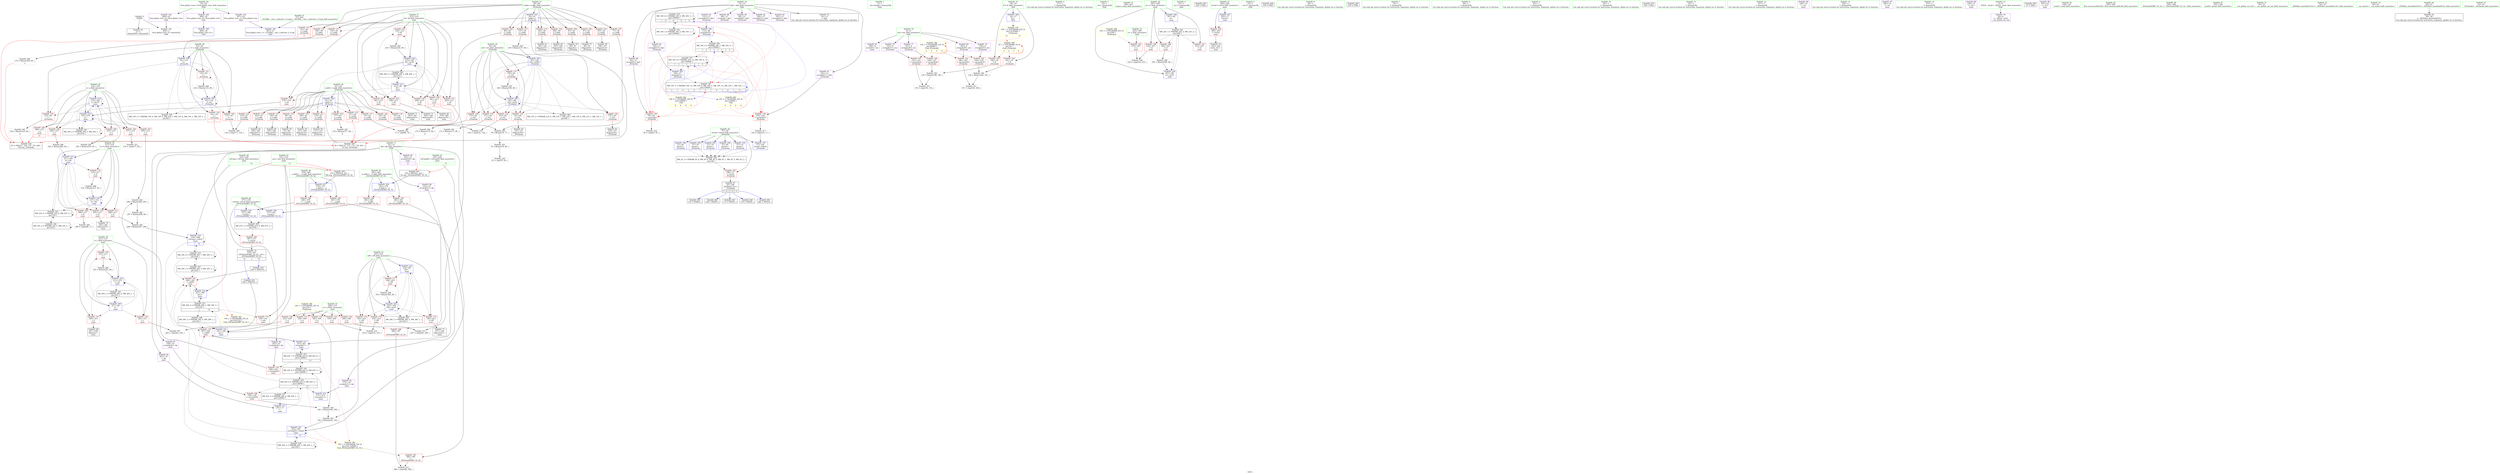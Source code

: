 digraph "SVFG" {
	label="SVFG";

	Node0x55df26e74bf0 [shape=record,color=grey,label="{NodeID: 0\nNullPtr}"];
	Node0x55df26e74bf0 -> Node0x55df26e9c8a0[style=solid];
	Node0x55df26e74bf0 -> Node0x55df26e9ed20[style=solid];
	Node0x55df26e9eef0 [shape=record,color=blue,label="{NodeID: 194\n61\<--56\nr.addr\<--r\n_Z5checkii\n}"];
	Node0x55df26e9eef0 -> Node0x55df26ea0ef0[style=dashed];
	Node0x55df26e9eef0 -> Node0x55df26ea0fc0[style=dashed];
	Node0x55df26e9eef0 -> Node0x55df26ea1090[style=dashed];
	Node0x55df26e9eef0 -> Node0x55df26ea1160[style=dashed];
	Node0x55df26e9eef0 -> Node0x55df26ea1230[style=dashed];
	Node0x55df26e9eef0 -> Node0x55df26ea1300[style=dashed];
	Node0x55df26e9eef0 -> Node0x55df26ea13d0[style=dashed];
	Node0x55df26e9eef0 -> Node0x55df26ea14a0[style=dashed];
	Node0x55df26e9eef0 -> Node0x55df26ea1570[style=dashed];
	Node0x55df26e9eef0 -> Node0x55df26ea1640[style=dashed];
	Node0x55df26e9eef0 -> Node0x55df26ea1710[style=dashed];
	Node0x55df26e9b9c0 [shape=record,color=red,label="{NodeID: 111\n114\<--59\n\<--l.addr\n_Z5checkii\n}"];
	Node0x55df26e9b9c0 -> Node0x55df26e9f300[style=solid];
	Node0x55df26e9a440 [shape=record,color=green,label="{NodeID: 28\n61\<--62\nr.addr\<--r.addr_field_insensitive\n_Z5checkii\n}"];
	Node0x55df26e9a440 -> Node0x55df26ea0ef0[style=solid];
	Node0x55df26e9a440 -> Node0x55df26ea0fc0[style=solid];
	Node0x55df26e9a440 -> Node0x55df26ea1090[style=solid];
	Node0x55df26e9a440 -> Node0x55df26ea1160[style=solid];
	Node0x55df26e9a440 -> Node0x55df26ea1230[style=solid];
	Node0x55df26e9a440 -> Node0x55df26ea1300[style=solid];
	Node0x55df26e9a440 -> Node0x55df26ea13d0[style=solid];
	Node0x55df26e9a440 -> Node0x55df26ea14a0[style=solid];
	Node0x55df26e9a440 -> Node0x55df26ea1570[style=solid];
	Node0x55df26e9a440 -> Node0x55df26ea1640[style=solid];
	Node0x55df26e9a440 -> Node0x55df26ea1710[style=solid];
	Node0x55df26e9a440 -> Node0x55df26e9eef0[style=solid];
	Node0x55df26eadd00 [shape=record,color=grey,label="{NodeID: 305\n343 = Binary(341, 342, )\n}"];
	Node0x55df26eadd00 -> Node0x55df26ea7570[style=solid];
	Node0x55df26ea74a0 [shape=record,color=blue,label="{NodeID: 222\n223\<--80\ni36\<--\nmain\n}"];
	Node0x55df26ea74a0 -> Node0x55df26ea3d40[style=dashed];
	Node0x55df26ea74a0 -> Node0x55df26ea3e10[style=dashed];
	Node0x55df26ea74a0 -> Node0x55df26ea3ee0[style=dashed];
	Node0x55df26ea74a0 -> Node0x55df26ea3fb0[style=dashed];
	Node0x55df26ea74a0 -> Node0x55df26ea7710[style=dashed];
	Node0x55df26ea74a0 -> Node0x55df26ec38f0[style=dashed];
	Node0x55df26ea20d0 [shape=record,color=red,label="{NodeID: 139\n103\<--102\n\<--arrayidx11\n_Z5checkii\n}"];
	Node0x55df26ea20d0 -> Node0x55df26eaef00[style=solid];
	Node0x55df26e9cc70 [shape=record,color=black,label="{NodeID: 56\n91\<--90\nidxprom4\<--\n_Z5checkii\n}"];
	Node0x55df26ebe8f0 [shape=record,color=black,label="{NodeID: 333\nMR_34V_4 = PHI(MR_34V_7, MR_34V_3, )\npts\{220 \}\n}"];
	Node0x55df26ebe8f0 -> Node0x55df26ea42f0[style=dashed];
	Node0x55df26ebe8f0 -> Node0x55df26ea6fc0[style=dashed];
	Node0x55df26ebe8f0 -> Node0x55df26ebe8f0[style=dashed];
	Node0x55df26ebe8f0 -> Node0x55df26ec2ef0[style=dashed];
	Node0x55df26ea3790 [shape=record,color=red,label="{NodeID: 167\n295\<--215\n\<--j\nmain\n}"];
	Node0x55df26ea3790 -> Node0x55df26eabd80[style=solid];
	Node0x55df26e9e330 [shape=record,color=purple,label="{NodeID: 84\n293\<--10\narrayidx20\<--dp\nmain\n}"];
	Node0x55df26e9e330 -> Node0x55df26ea4080[style=solid];
	Node0x55df26e8a970 [shape=record,color=green,label="{NodeID: 1\n7\<--1\n__dso_handle\<--dummyObj\nGlob }"];
	Node0x55df26e9efc0 [shape=record,color=blue,label="{NodeID: 195\n57\<--74\nretval\<--\n_Z5checkii\n}"];
	Node0x55df26e9efc0 -> Node0x55df26ec01f0[style=dashed];
	Node0x55df26e9ba90 [shape=record,color=red,label="{NodeID: 112\n121\<--59\n\<--l.addr\n_Z5checkii\n|{<s0>3}}"];
	Node0x55df26e9ba90:s0 -> Node0x55df26ee7900[style=solid,color=red];
	Node0x55df26e9a510 [shape=record,color=green,label="{NodeID: 29\n63\<--64\ni\<--i_field_insensitive\n_Z5checkii\n}"];
	Node0x55df26e9a510 -> Node0x55df26ea17e0[style=solid];
	Node0x55df26e9a510 -> Node0x55df26ea18b0[style=solid];
	Node0x55df26e9a510 -> Node0x55df26ea1980[style=solid];
	Node0x55df26e9a510 -> Node0x55df26ea1a50[style=solid];
	Node0x55df26e9a510 -> Node0x55df26e9f300[style=solid];
	Node0x55df26e9a510 -> Node0x55df26e9f4a0[style=solid];
	Node0x55df26eade80 [shape=record,color=grey,label="{NodeID: 306\n289 = cmp(288, 17, )\n}"];
	Node0x55df26ea7570 [shape=record,color=blue,label="{NodeID: 223\n225\<--343\nref.tmp40\<--sub44\nmain\n|{|<s3>13}}"];
	Node0x55df26ea7570 -> Node0x55df26ea42f0[style=dashed];
	Node0x55df26ea7570 -> Node0x55df26ea7570[style=dashed];
	Node0x55df26ea7570 -> Node0x55df26ec3df0[style=dashed];
	Node0x55df26ea7570:s3 -> Node0x55df26ea5070[style=dashed,color=red];
	Node0x55df26ea21a0 [shape=record,color=red,label="{NodeID: 140\n148\<--147\n\<--arrayidx28\n_Z5checkii\n}"];
	Node0x55df26ea21a0 -> Node0x55df26eac980[style=solid];
	Node0x55df26e9cd40 [shape=record,color=black,label="{NodeID: 57\n98\<--97\nidxprom8\<--\n_Z5checkii\n}"];
	Node0x55df26ebedf0 [shape=record,color=black,label="{NodeID: 334\nMR_42V_6 = PHI(MR_42V_9, MR_42V_5, )\npts\{120000 \}\n}"];
	Node0x55df26ebedf0 -> Node0x55df26ebbcf0[style=dashed];
	Node0x55df26ebedf0 -> Node0x55df26ebedf0[style=dashed];
	Node0x55df26ebedf0 -> Node0x55df26ec56f0[style=dashed];
	Node0x55df26ea3860 [shape=record,color=red,label="{NodeID: 168\n319\<--215\n\<--j\nmain\n}"];
	Node0x55df26ea3860 -> Node0x55df26eabf00[style=solid];
	Node0x55df26e9e400 [shape=record,color=purple,label="{NodeID: 85\n303\<--10\narrayidx24\<--dp\nmain\n|{<s0>12}}"];
	Node0x55df26e9e400:s0 -> Node0x55df26ee8210[style=solid,color=red];
	Node0x55df26e75930 [shape=record,color=green,label="{NodeID: 2\n17\<--1\n\<--dummyObj\nCan only get source location for instruction, argument, global var or function.}"];
	Node0x55df26ee6610 [shape=record,color=black,label="{NodeID: 445\n173 = PHI(54, )\n}"];
	Node0x55df26e9f090 [shape=record,color=blue,label="{NodeID: 196\n57\<--85\nretval\<--\n_Z5checkii\n}"];
	Node0x55df26e9f090 -> Node0x55df26ec01f0[style=dashed];
	Node0x55df26e9bb60 [shape=record,color=red,label="{NodeID: 113\n137\<--59\n\<--l.addr\n_Z5checkii\n}"];
	Node0x55df26e9bb60 -> Node0x55df26eada00[style=solid];
	Node0x55df26e9a5e0 [shape=record,color=green,label="{NodeID: 30\n65\<--66\ni22\<--i22_field_insensitive\n_Z5checkii\n}"];
	Node0x55df26e9a5e0 -> Node0x55df26ea1b20[style=solid];
	Node0x55df26e9a5e0 -> Node0x55df26ea1bf0[style=solid];
	Node0x55df26e9a5e0 -> Node0x55df26ea1cc0[style=solid];
	Node0x55df26e9a5e0 -> Node0x55df26ea1d90[style=solid];
	Node0x55df26e9a5e0 -> Node0x55df26ea1e60[style=solid];
	Node0x55df26e9a5e0 -> Node0x55df26ea1f30[style=solid];
	Node0x55df26e9a5e0 -> Node0x55df26e9f570[style=solid];
	Node0x55df26e9a5e0 -> Node0x55df26e9f710[style=solid];
	Node0x55df26eae000 [shape=record,color=grey,label="{NodeID: 307\n244 = cmp(242, 243, )\n}"];
	Node0x55df26ea7640 [shape=record,color=blue,label="{NodeID: 224\n221\<--346\nans\<--\nmain\n}"];
	Node0x55df26ea7640 -> Node0x55df26ebc6f0[style=dashed];
	Node0x55df26ea2270 [shape=record,color=red,label="{NodeID: 141\n154\<--153\n\<--arrayidx31\n_Z5checkii\n}"];
	Node0x55df26ea2270 -> Node0x55df26eae900[style=solid];
	Node0x55df26e9ce10 [shape=record,color=black,label="{NodeID: 58\n101\<--100\nidxprom10\<--\n_Z5checkii\n}"];
	Node0x55df26ebf2f0 [shape=record,color=black,label="{NodeID: 335\nMR_16V_4 = PHI(MR_16V_5, MR_16V_3, )\npts\{150000 \}\n|{|<s2>11|<s3>11|<s4>11|<s5>11}}"];
	Node0x55df26ebf2f0 -> Node0x55df26ebf2f0[style=dashed];
	Node0x55df26ebf2f0 -> Node0x55df26ec47f0[style=dashed];
	Node0x55df26ebf2f0:s2 -> Node0x55df26ea2000[style=dashed,color=red];
	Node0x55df26ebf2f0:s3 -> Node0x55df26ea20d0[style=dashed,color=red];
	Node0x55df26ebf2f0:s4 -> Node0x55df26e9f230[style=dashed,color=red];
	Node0x55df26ebf2f0:s5 -> Node0x55df26ec10f0[style=dashed,color=red];
	Node0x55df26ea3930 [shape=record,color=red,label="{NodeID: 169\n288\<--217\n\<--k\nmain\n}"];
	Node0x55df26ea3930 -> Node0x55df26eade80[style=solid];
	Node0x55df26e9e4d0 [shape=record,color=purple,label="{NodeID: 86\n310\<--10\narrayidx27\<--dp\nmain\n}"];
	Node0x55df26e9e4d0 -> Node0x55df26ea7090[style=solid];
	Node0x55df26e76080 [shape=record,color=green,label="{NodeID: 3\n19\<--1\n.str\<--dummyObj\nGlob }"];
	Node0x55df26ee6fe0 [shape=record,color=black,label="{NodeID: 446\n179 = PHI(54, )\n}"];
	Node0x55df26ec7ef0 [shape=record,color=black,label="{NodeID: 363\nMR_16V_4 = PHI(MR_16V_7, MR_16V_3, )\npts\{150000 \}\n|{|<s1>3|<s2>3|<s3>3|<s4>3}}"];
	Node0x55df26ec7ef0 -> Node0x55df26ec60f0[style=dashed];
	Node0x55df26ec7ef0:s1 -> Node0x55df26ea2000[style=dashed,color=red];
	Node0x55df26ec7ef0:s2 -> Node0x55df26ea20d0[style=dashed,color=red];
	Node0x55df26ec7ef0:s3 -> Node0x55df26e9f230[style=dashed,color=red];
	Node0x55df26ec7ef0:s4 -> Node0x55df26ec10f0[style=dashed,color=red];
	Node0x55df26e9f160 [shape=record,color=blue,label="{NodeID: 197\n57\<--104\nretval\<--tobool\n_Z5checkii\n}"];
	Node0x55df26e9f160 -> Node0x55df26ec01f0[style=dashed];
	Node0x55df26e9bc30 [shape=record,color=red,label="{NodeID: 114\n145\<--59\n\<--l.addr\n_Z5checkii\n}"];
	Node0x55df26e9bc30 -> Node0x55df26e9d080[style=solid];
	Node0x55df26e9a6b0 [shape=record,color=green,label="{NodeID: 31\n200\<--201\nmain\<--main_field_insensitive\n}"];
	Node0x55df26ea4f90 [shape=record,color=yellow,style=double,label="{NodeID: 391\n53V_1 = ENCHI(MR_53V_0)\npts\{220 222 \}\nFun[_ZSt3minIiERKT_S2_S2_]}"];
	Node0x55df26ea4f90 -> Node0x55df26ea48a0[style=dashed];
	Node0x55df26eae180 [shape=record,color=grey,label="{NodeID: 308\n236 = cmp(234, 235, )\n}"];
	Node0x55df26ea7710 [shape=record,color=blue,label="{NodeID: 225\n223\<--350\ni36\<--inc47\nmain\n}"];
	Node0x55df26ea7710 -> Node0x55df26ea3d40[style=dashed];
	Node0x55df26ea7710 -> Node0x55df26ea3e10[style=dashed];
	Node0x55df26ea7710 -> Node0x55df26ea3ee0[style=dashed];
	Node0x55df26ea7710 -> Node0x55df26ea3fb0[style=dashed];
	Node0x55df26ea7710 -> Node0x55df26ea7710[style=dashed];
	Node0x55df26ea7710 -> Node0x55df26ec38f0[style=dashed];
	Node0x55df26ea2340 [shape=record,color=red,label="{NodeID: 142\n160\<--159\n\<--arrayidx35\n_Z5checkii\n}"];
	Node0x55df26ea2340 -> Node0x55df26ead580[style=solid];
	Node0x55df26e9cee0 [shape=record,color=black,label="{NodeID: 59\n108\<--107\nidxprom13\<--\n_Z5checkii\n}"];
	Node0x55df26ea3a00 [shape=record,color=red,label="{NodeID: 170\n291\<--217\n\<--k\nmain\n}"];
	Node0x55df26ea3a00 -> Node0x55df26e9d7d0[style=solid];
	Node0x55df26e9e5a0 [shape=record,color=purple,label="{NodeID: 87\n338\<--10\narrayidx42\<--dp\nmain\n}"];
	Node0x55df26e9e5a0 -> Node0x55df26ea4220[style=solid];
	Node0x55df26e750a0 [shape=record,color=green,label="{NodeID: 4\n21\<--1\n.str.1\<--dummyObj\nGlob }"];
	Node0x55df26ee70e0 [shape=record,color=black,label="{NodeID: 447\n229 = PHI()\n}"];
	Node0x55df26e9f230 [shape=record,color=blue,label="{NodeID: 198\n112\<--80\narrayidx16\<--\n_Z5checkii\n}"];
	Node0x55df26e9f230 -> Node0x55df26ec7ef0[style=dashed];
	Node0x55df26ea0d50 [shape=record,color=red,label="{NodeID: 115\n169\<--59\n\<--l.addr\n_Z5checkii\n}"];
	Node0x55df26ea0d50 -> Node0x55df26eac500[style=solid];
	Node0x55df26e9a780 [shape=record,color=green,label="{NodeID: 32\n203\<--204\nretval\<--retval_field_insensitive\nmain\n}"];
	Node0x55df26e9a780 -> Node0x55df26ea24e0[style=solid];
	Node0x55df26e9a780 -> Node0x55df26e9f980[style=solid];
	Node0x55df26ea5070 [shape=record,color=yellow,style=double,label="{NodeID: 392\n55V_1 = ENCHI(MR_55V_0)\npts\{226 120000 \}\nFun[_ZSt3minIiERKT_S2_S2_]}"];
	Node0x55df26ea5070 -> Node0x55df26ea47d0[style=dashed];
	Node0x55df26eae300 [shape=record,color=grey,label="{NodeID: 309\n119 = cmp(117, 118, )\n}"];
	Node0x55df26ea77e0 [shape=record,color=blue,label="{NodeID: 226\n207\<--361\nzi\<--inc51\nmain\n}"];
	Node0x55df26ea77e0 -> Node0x55df26ec15f0[style=dashed];
	Node0x55df26ea2410 [shape=record,color=red,label="{NodeID: 143\n166\<--165\n\<--arrayidx38\n_Z5checkii\n}"];
	Node0x55df26ea2410 -> Node0x55df26eae600[style=solid];
	Node0x55df26e9cfb0 [shape=record,color=black,label="{NodeID: 60\n111\<--110\nidxprom15\<--\n_Z5checkii\n}"];
	Node0x55df26ea3ad0 [shape=record,color=red,label="{NodeID: 171\n298\<--217\n\<--k\nmain\n}"];
	Node0x55df26ea3ad0 -> Node0x55df26eabc00[style=solid];
	Node0x55df26e9e670 [shape=record,color=purple,label="{NodeID: 88\n89\<--13\narrayidx\<--dp2\n_Z5checkii\n}"];
	Node0x55df26e75130 [shape=record,color=green,label="{NodeID: 5\n23\<--1\n.str.2\<--dummyObj\nGlob }"];
	Node0x55df26ee71b0 [shape=record,color=black,label="{NodeID: 448\n239 = PHI()\n}"];
	Node0x55df26eaba80 [shape=record,color=grey,label="{NodeID: 282\n297 = Binary(296, 80, )\n}"];
	Node0x55df26eaba80 -> Node0x55df26eabc00[style=solid];
	Node0x55df26e9f300 [shape=record,color=blue,label="{NodeID: 199\n63\<--114\ni\<--\n_Z5checkii\n}"];
	Node0x55df26e9f300 -> Node0x55df26ea17e0[style=dashed];
	Node0x55df26e9f300 -> Node0x55df26ea18b0[style=dashed];
	Node0x55df26e9f300 -> Node0x55df26ea1980[style=dashed];
	Node0x55df26e9f300 -> Node0x55df26ea1a50[style=dashed];
	Node0x55df26e9f300 -> Node0x55df26e9f4a0[style=dashed];
	Node0x55df26e9f300 -> Node0x55df26ec06f0[style=dashed];
	Node0x55df26ea0e20 [shape=record,color=red,label="{NodeID: 116\n189\<--59\n\<--l.addr\n_Z5checkii\n}"];
	Node0x55df26ea0e20 -> Node0x55df26e9d3c0[style=solid];
	Node0x55df26e9a850 [shape=record,color=green,label="{NodeID: 33\n205\<--206\nz\<--z_field_insensitive\nmain\n}"];
	Node0x55df26e9a850 -> Node0x55df26ea25b0[style=solid];
	Node0x55df26eae480 [shape=record,color=grey,label="{NodeID: 310\n334 = cmp(332, 333, )\n}"];
	Node0x55df26ea78b0 [shape=record,color=blue,label="{NodeID: 227\n379\<--375\n__a.addr\<--__a\n_ZSt3minIiERKT_S2_S2_\n}"];
	Node0x55df26ea78b0 -> Node0x55df26ea4490[style=dashed];
	Node0x55df26ea78b0 -> Node0x55df26ea4560[style=dashed];
	Node0x55df26ea24e0 [shape=record,color=red,label="{NodeID: 144\n364\<--203\n\<--retval\nmain\n}"];
	Node0x55df26ea24e0 -> Node0x55df26e9db10[style=solid];
	Node0x55df26e9d080 [shape=record,color=black,label="{NodeID: 61\n146\<--145\nidxprom27\<--\n_Z5checkii\n}"];
	Node0x55df26ec01f0 [shape=record,color=black,label="{NodeID: 338\nMR_4V_3 = PHI(MR_4V_8, MR_4V_6, MR_4V_4, MR_4V_7, MR_4V_5, MR_4V_2, )\npts\{58 \}\n}"];
	Node0x55df26ec01f0 -> Node0x55df26e9b4e0[style=dashed];
	Node0x55df26ea3ba0 [shape=record,color=red,label="{NodeID: 172\n313\<--217\n\<--k\nmain\n}"];
	Node0x55df26ea3ba0 -> Node0x55df26eac380[style=solid];
	Node0x55df26e9e740 [shape=record,color=purple,label="{NodeID: 89\n92\<--13\narrayidx5\<--dp2\n_Z5checkii\n}"];
	Node0x55df26e9e740 -> Node0x55df26ea2000[style=solid];
	Node0x55df26e751c0 [shape=record,color=green,label="{NodeID: 6\n26\<--1\n\<--dummyObj\nCan only get source location for instruction, argument, global var or function.}"];
	Node0x55df26ee7280 [shape=record,color=black,label="{NodeID: 449\n250 = PHI()\n}"];
	Node0x55df26ec9410 [shape=record,color=yellow,style=double,label="{NodeID: 366\n20V_1 = ENCHI(MR_20V_0)\npts\{206 \}\nFun[main]}"];
	Node0x55df26ec9410 -> Node0x55df26ea25b0[style=dashed];
	Node0x55df26eabc00 [shape=record,color=grey,label="{NodeID: 283\n299 = Binary(297, 298, )\n}"];
	Node0x55df26eabc00 -> Node0x55df26ea6fc0[style=solid];
	Node0x55df26e9f3d0 [shape=record,color=blue,label="{NodeID: 200\n57\<--74\nretval\<--\n_Z5checkii\n}"];
	Node0x55df26e9f3d0 -> Node0x55df26ec01f0[style=dashed];
	Node0x55df26ea0ef0 [shape=record,color=red,label="{NodeID: 117\n70\<--61\n\<--r.addr\n_Z5checkii\n}"];
	Node0x55df26ea0ef0 -> Node0x55df26eaed80[style=solid];
	Node0x55df26e9a920 [shape=record,color=green,label="{NodeID: 34\n207\<--208\nzi\<--zi_field_insensitive\nmain\n}"];
	Node0x55df26e9a920 -> Node0x55df26ea2680[style=solid];
	Node0x55df26e9a920 -> Node0x55df26ea2750[style=solid];
	Node0x55df26e9a920 -> Node0x55df26ea2820[style=solid];
	Node0x55df26e9a920 -> Node0x55df26e9fa50[style=solid];
	Node0x55df26e9a920 -> Node0x55df26ea77e0[style=solid];
	Node0x55df26eae600 [shape=record,color=grey,label="{NodeID: 311\n167 = cmp(162, 166, )\n}"];
	Node0x55df26ea7980 [shape=record,color=blue,label="{NodeID: 228\n381\<--376\n__b.addr\<--__b\n_ZSt3minIiERKT_S2_S2_\n}"];
	Node0x55df26ea7980 -> Node0x55df26ea4630[style=dashed];
	Node0x55df26ea7980 -> Node0x55df26ea4700[style=dashed];
	Node0x55df26ea25b0 [shape=record,color=red,label="{NodeID: 145\n235\<--205\n\<--z\nmain\n}"];
	Node0x55df26ea25b0 -> Node0x55df26eae180[style=solid];
	Node0x55df26e9d150 [shape=record,color=black,label="{NodeID: 62\n152\<--151\nidxprom30\<--\n_Z5checkii\n}"];
	Node0x55df26ec06f0 [shape=record,color=black,label="{NodeID: 339\nMR_10V_2 = PHI(MR_10V_4, MR_10V_4, MR_10V_1, MR_10V_4, MR_10V_1, MR_10V_1, )\npts\{64 \}\n}"];
	Node0x55df26ea3c70 [shape=record,color=red,label="{NodeID: 173\n354\<--221\n\<--ans\nmain\n}"];
	Node0x55df26e9e810 [shape=record,color=purple,label="{NodeID: 90\n99\<--13\narrayidx9\<--dp2\n_Z5checkii\n}"];
	Node0x55df26e75250 [shape=record,color=green,label="{NodeID: 7\n74\<--1\n\<--dummyObj\nCan only get source location for instruction, argument, global var or function.}"];
	Node0x55df26ee7380 [shape=record,color=black,label="{NodeID: 450\n282 = PHI(54, )\n}"];
	Node0x55df26eabd80 [shape=record,color=grey,label="{NodeID: 284\n296 = Binary(294, 295, )\n}"];
	Node0x55df26eabd80 -> Node0x55df26eaba80[style=solid];
	Node0x55df26e9f4a0 [shape=record,color=blue,label="{NodeID: 201\n63\<--134\ni\<--inc\n_Z5checkii\n}"];
	Node0x55df26e9f4a0 -> Node0x55df26ea17e0[style=dashed];
	Node0x55df26e9f4a0 -> Node0x55df26ea18b0[style=dashed];
	Node0x55df26e9f4a0 -> Node0x55df26ea1980[style=dashed];
	Node0x55df26e9f4a0 -> Node0x55df26ea1a50[style=dashed];
	Node0x55df26e9f4a0 -> Node0x55df26e9f4a0[style=dashed];
	Node0x55df26e9f4a0 -> Node0x55df26ec06f0[style=dashed];
	Node0x55df26ea0fc0 [shape=record,color=red,label="{NodeID: 118\n76\<--61\n\<--r.addr\n_Z5checkii\n}"];
	Node0x55df26ea0fc0 -> Node0x55df26ead880[style=solid];
	Node0x55df26e9a9f0 [shape=record,color=green,label="{NodeID: 35\n209\<--210\nn\<--n_field_insensitive\nmain\n}"];
	Node0x55df26e9a9f0 -> Node0x55df26ea28f0[style=solid];
	Node0x55df26e9a9f0 -> Node0x55df26ea29c0[style=solid];
	Node0x55df26e9a9f0 -> Node0x55df26ea2a90[style=solid];
	Node0x55df26e9a9f0 -> Node0x55df26ea2b60[style=solid];
	Node0x55df26e9a9f0 -> Node0x55df26ea2c30[style=solid];
	Node0x55df26eae780 [shape=record,color=grey,label="{NodeID: 312\n278 = cmp(277, 80, )\n}"];
	Node0x55df26ea7a50 [shape=record,color=blue,label="{NodeID: 229\n377\<--391\nretval\<--\n_ZSt3minIiERKT_S2_S2_\n}"];
	Node0x55df26ea7a50 -> Node0x55df26ec65f0[style=dashed];
	Node0x55df26ea2680 [shape=record,color=red,label="{NodeID: 146\n234\<--207\n\<--zi\nmain\n}"];
	Node0x55df26ea2680 -> Node0x55df26eae180[style=solid];
	Node0x55df26e9d220 [shape=record,color=black,label="{NodeID: 63\n158\<--157\nidxprom34\<--\n_Z5checkii\n}"];
	Node0x55df26ec0bf0 [shape=record,color=black,label="{NodeID: 340\nMR_12V_2 = PHI(MR_12V_4, MR_12V_1, MR_12V_1, MR_12V_4, MR_12V_1, MR_12V_1, )\npts\{66 \}\n}"];
	Node0x55df26ea3d40 [shape=record,color=red,label="{NodeID: 174\n332\<--223\n\<--i36\nmain\n}"];
	Node0x55df26ea3d40 -> Node0x55df26eae480[style=solid];
	Node0x55df26e9e8e0 [shape=record,color=purple,label="{NodeID: 91\n102\<--13\narrayidx11\<--dp2\n_Z5checkii\n}"];
	Node0x55df26e9e8e0 -> Node0x55df26ea20d0[style=solid];
	Node0x55df26e75b40 [shape=record,color=green,label="{NodeID: 8\n80\<--1\n\<--dummyObj\nCan only get source location for instruction, argument, global var or function.}"];
	Node0x55df26ee7520 [shape=record,color=black,label="{NodeID: 451\n304 = PHI(374, )\n}"];
	Node0x55df26ee7520 -> Node0x55df26ea4150[style=solid];
	Node0x55df26ec95d0 [shape=record,color=yellow,style=double,label="{NodeID: 368\n24V_1 = ENCHI(MR_24V_0)\npts\{210 \}\nFun[main]}"];
	Node0x55df26ec95d0 -> Node0x55df26ea28f0[style=dashed];
	Node0x55df26ec95d0 -> Node0x55df26ea29c0[style=dashed];
	Node0x55df26ec95d0 -> Node0x55df26ea2a90[style=dashed];
	Node0x55df26ec95d0 -> Node0x55df26ea2b60[style=dashed];
	Node0x55df26ec95d0 -> Node0x55df26ea2c30[style=dashed];
	Node0x55df26eabf00 [shape=record,color=grey,label="{NodeID: 285\n320 = Binary(319, 95, )\n}"];
	Node0x55df26eabf00 -> Node0x55df26ea7230[style=solid];
	Node0x55df26e9f570 [shape=record,color=blue,label="{NodeID: 202\n65\<--138\ni22\<--add23\n_Z5checkii\n}"];
	Node0x55df26e9f570 -> Node0x55df26ea1b20[style=dashed];
	Node0x55df26e9f570 -> Node0x55df26ea1bf0[style=dashed];
	Node0x55df26e9f570 -> Node0x55df26ea1cc0[style=dashed];
	Node0x55df26e9f570 -> Node0x55df26ea1d90[style=dashed];
	Node0x55df26e9f570 -> Node0x55df26ea1e60[style=dashed];
	Node0x55df26e9f570 -> Node0x55df26ea1f30[style=dashed];
	Node0x55df26e9f570 -> Node0x55df26e9f710[style=dashed];
	Node0x55df26e9f570 -> Node0x55df26ec0bf0[style=dashed];
	Node0x55df26ea1090 [shape=record,color=red,label="{NodeID: 119\n90\<--61\n\<--r.addr\n_Z5checkii\n}"];
	Node0x55df26ea1090 -> Node0x55df26e9cc70[style=solid];
	Node0x55df26e9aac0 [shape=record,color=green,label="{NodeID: 36\n211\<--212\ni\<--i_field_insensitive\nmain\n}"];
	Node0x55df26e9aac0 -> Node0x55df26ea2d00[style=solid];
	Node0x55df26e9aac0 -> Node0x55df26ea2dd0[style=solid];
	Node0x55df26e9aac0 -> Node0x55df26ea2ea0[style=solid];
	Node0x55df26e9aac0 -> Node0x55df26e9fb20[style=solid];
	Node0x55df26e9aac0 -> Node0x55df26e9fbf0[style=solid];
	Node0x55df26eae900 [shape=record,color=grey,label="{NodeID: 313\n155 = cmp(150, 154, )\n}"];
	Node0x55df26ea7b20 [shape=record,color=blue,label="{NodeID: 230\n377\<--394\nretval\<--\n_ZSt3minIiERKT_S2_S2_\n}"];
	Node0x55df26ea7b20 -> Node0x55df26ec65f0[style=dashed];
	Node0x55df26ea2750 [shape=record,color=red,label="{NodeID: 147\n353\<--207\n\<--zi\nmain\n}"];
	Node0x55df26e9d2f0 [shape=record,color=black,label="{NodeID: 64\n164\<--163\nidxprom37\<--\n_Z5checkii\n}"];
	Node0x55df26ec10f0 [shape=record,color=black,label="{NodeID: 341\nMR_16V_2 = PHI(MR_16V_13, MR_16V_6, MR_16V_1, MR_16V_10, MR_16V_1, MR_16V_1, )\npts\{150000 \}\n|{<s0>3|<s1>4|<s2>4|<s3>5|<s4>6|<s5>6|<s6>11}}"];
	Node0x55df26ec10f0:s0 -> Node0x55df26ed0ca0[style=dashed,color=blue];
	Node0x55df26ec10f0:s1 -> Node0x55df26ec10f0[style=dashed,color=blue];
	Node0x55df26ec10f0:s2 -> Node0x55df26ec7ef0[style=dashed,color=blue];
	Node0x55df26ec10f0:s3 -> Node0x55df26ed0f60[style=dashed,color=blue];
	Node0x55df26ec10f0:s4 -> Node0x55df26ec10f0[style=dashed,color=blue];
	Node0x55df26ec10f0:s5 -> Node0x55df26ec60f0[style=dashed,color=blue];
	Node0x55df26ec10f0:s6 -> Node0x55df26ebf2f0[style=dashed,color=blue];
	Node0x55df26ea3e10 [shape=record,color=red,label="{NodeID: 175\n336\<--223\n\<--i36\nmain\n}"];
	Node0x55df26ea3e10 -> Node0x55df26e9da40[style=solid];
	Node0x55df26e9e9b0 [shape=record,color=purple,label="{NodeID: 92\n109\<--13\narrayidx14\<--dp2\n_Z5checkii\n}"];
	Node0x55df26e75bd0 [shape=record,color=green,label="{NodeID: 9\n82\<--1\n\<--dummyObj\nCan only get source location for instruction, argument, global var or function.}"];
	Node0x55df26ee76f0 [shape=record,color=black,label="{NodeID: 452\n345 = PHI(374, )\n}"];
	Node0x55df26ee76f0 -> Node0x55df26ea42f0[style=solid];
	Node0x55df26eac080 [shape=record,color=grey,label="{NodeID: 286\n285 = Binary(284, 80, )\n}"];
	Node0x55df26eac080 -> Node0x55df26ea6ef0[style=solid];
	Node0x55df26e9f640 [shape=record,color=blue,label="{NodeID: 203\n57\<--74\nretval\<--\n_Z5checkii\n}"];
	Node0x55df26e9f640 -> Node0x55df26ec01f0[style=dashed];
	Node0x55df26ea1160 [shape=record,color=red,label="{NodeID: 120\n100\<--61\n\<--r.addr\n_Z5checkii\n}"];
	Node0x55df26ea1160 -> Node0x55df26e9ce10[style=solid];
	Node0x55df26e9ab90 [shape=record,color=green,label="{NodeID: 37\n213\<--214\ni6\<--i6_field_insensitive\nmain\n}"];
	Node0x55df26e9ab90 -> Node0x55df26ea2f70[style=solid];
	Node0x55df26e9ab90 -> Node0x55df26ea3040[style=solid];
	Node0x55df26e9ab90 -> Node0x55df26ea3110[style=solid];
	Node0x55df26e9ab90 -> Node0x55df26ea31e0[style=solid];
	Node0x55df26e9ab90 -> Node0x55df26ea32b0[style=solid];
	Node0x55df26e9ab90 -> Node0x55df26ea3380[style=solid];
	Node0x55df26e9ab90 -> Node0x55df26ea3450[style=solid];
	Node0x55df26e9ab90 -> Node0x55df26ea6c80[style=solid];
	Node0x55df26e9ab90 -> Node0x55df26ea7300[style=solid];
	Node0x55df26eaea80 [shape=record,color=grey,label="{NodeID: 314\n389 = cmp(386, 388, )\n}"];
	Node0x55df26ea2820 [shape=record,color=red,label="{NodeID: 148\n360\<--207\n\<--zi\nmain\n}"];
	Node0x55df26ea2820 -> Node0x55df26eacf80[style=solid];
	Node0x55df26e9d3c0 [shape=record,color=black,label="{NodeID: 65\n190\<--189\nidxprom54\<--\n_Z5checkii\n}"];
	Node0x55df26ec15f0 [shape=record,color=black,label="{NodeID: 342\nMR_22V_3 = PHI(MR_22V_4, MR_22V_2, )\npts\{208 \}\n}"];
	Node0x55df26ec15f0 -> Node0x55df26ea2680[style=dashed];
	Node0x55df26ec15f0 -> Node0x55df26ea2750[style=dashed];
	Node0x55df26ec15f0 -> Node0x55df26ea2820[style=dashed];
	Node0x55df26ec15f0 -> Node0x55df26ea77e0[style=dashed];
	Node0x55df26ea3ee0 [shape=record,color=red,label="{NodeID: 176\n342\<--223\n\<--i36\nmain\n}"];
	Node0x55df26ea3ee0 -> Node0x55df26eadd00[style=solid];
	Node0x55df26e9ea80 [shape=record,color=purple,label="{NodeID: 93\n112\<--13\narrayidx16\<--dp2\n_Z5checkii\n}"];
	Node0x55df26e9ea80 -> Node0x55df26e9f230[style=solid];
	Node0x55df26e75c60 [shape=record,color=green,label="{NodeID: 10\n85\<--1\n\<--dummyObj\nCan only get source location for instruction, argument, global var or function.}"];
	Node0x55df26ee7830 [shape=record,color=black,label="{NodeID: 453\n356 = PHI()\n}"];
	Node0x55df26eac200 [shape=record,color=grey,label="{NodeID: 287\n178 = Binary(177, 80, )\n|{<s0>6}}"];
	Node0x55df26eac200:s0 -> Node0x55df26ee7db0[style=solid,color=red];
	Node0x55df26e9f710 [shape=record,color=blue,label="{NodeID: 204\n65\<--186\ni22\<--inc52\n_Z5checkii\n}"];
	Node0x55df26e9f710 -> Node0x55df26ea1b20[style=dashed];
	Node0x55df26e9f710 -> Node0x55df26ea1bf0[style=dashed];
	Node0x55df26e9f710 -> Node0x55df26ea1cc0[style=dashed];
	Node0x55df26e9f710 -> Node0x55df26ea1d90[style=dashed];
	Node0x55df26e9f710 -> Node0x55df26ea1e60[style=dashed];
	Node0x55df26e9f710 -> Node0x55df26ea1f30[style=dashed];
	Node0x55df26e9f710 -> Node0x55df26e9f710[style=dashed];
	Node0x55df26e9f710 -> Node0x55df26ec0bf0[style=dashed];
	Node0x55df26ea1230 [shape=record,color=red,label="{NodeID: 121\n110\<--61\n\<--r.addr\n_Z5checkii\n}"];
	Node0x55df26ea1230 -> Node0x55df26e9cfb0[style=solid];
	Node0x55df26e9ac60 [shape=record,color=green,label="{NodeID: 38\n215\<--216\nj\<--j_field_insensitive\nmain\n}"];
	Node0x55df26e9ac60 -> Node0x55df26ea3520[style=solid];
	Node0x55df26e9ac60 -> Node0x55df26ea35f0[style=solid];
	Node0x55df26e9ac60 -> Node0x55df26ea36c0[style=solid];
	Node0x55df26e9ac60 -> Node0x55df26ea3790[style=solid];
	Node0x55df26e9ac60 -> Node0x55df26ea3860[style=solid];
	Node0x55df26e9ac60 -> Node0x55df26ea6e20[style=solid];
	Node0x55df26e9ac60 -> Node0x55df26ea7230[style=solid];
	Node0x55df26eaec00 [shape=record,color=grey,label="{NodeID: 315\n267 = cmp(265, 266, )\n}"];
	Node0x55df26ea28f0 [shape=record,color=red,label="{NodeID: 149\n243\<--209\n\<--n\nmain\n}"];
	Node0x55df26ea28f0 -> Node0x55df26eae000[style=solid];
	Node0x55df26e9d490 [shape=record,color=black,label="{NodeID: 66\n193\<--192\nidxprom56\<--\n_Z5checkii\n}"];
	Node0x55df26ec1af0 [shape=record,color=black,label="{NodeID: 343\nMR_26V_2 = PHI(MR_26V_4, MR_26V_1, )\npts\{212 \}\n}"];
	Node0x55df26ec1af0 -> Node0x55df26e9fb20[style=dashed];
	Node0x55df26ea3fb0 [shape=record,color=red,label="{NodeID: 177\n349\<--223\n\<--i36\nmain\n}"];
	Node0x55df26ea3fb0 -> Node0x55df26ead280[style=solid];
	Node0x55df26e9eb50 [shape=record,color=purple,label="{NodeID: 94\n191\<--13\narrayidx55\<--dp2\n_Z5checkii\n}"];
	Node0x55df26e75cf0 [shape=record,color=green,label="{NodeID: 11\n95\<--1\n\<--dummyObj\nCan only get source location for instruction, argument, global var or function.}"];
	Node0x55df26ee7900 [shape=record,color=black,label="{NodeID: 454\n55 = PHI(121, 126, 170, 176, 280, )\n0th arg _Z5checkii }"];
	Node0x55df26ee7900 -> Node0x55df26e9ee20[style=solid];
	Node0x55df26eac380 [shape=record,color=grey,label="{NodeID: 288\n314 = Binary(313, 95, )\n}"];
	Node0x55df26eac380 -> Node0x55df26ea7160[style=solid];
	Node0x55df26e9f7e0 [shape=record,color=blue,label="{NodeID: 205\n194\<--17\narrayidx57\<--\n_Z5checkii\n}"];
	Node0x55df26e9f7e0 -> Node0x55df26ec10f0[style=dashed];
	Node0x55df26ea1300 [shape=record,color=red,label="{NodeID: 122\n118\<--61\n\<--r.addr\n_Z5checkii\n}"];
	Node0x55df26ea1300 -> Node0x55df26eae300[style=solid];
	Node0x55df26e9ad30 [shape=record,color=green,label="{NodeID: 39\n217\<--218\nk\<--k_field_insensitive\nmain\n}"];
	Node0x55df26e9ad30 -> Node0x55df26ea3930[style=solid];
	Node0x55df26e9ad30 -> Node0x55df26ea3a00[style=solid];
	Node0x55df26e9ad30 -> Node0x55df26ea3ad0[style=solid];
	Node0x55df26e9ad30 -> Node0x55df26ea3ba0[style=solid];
	Node0x55df26e9ad30 -> Node0x55df26ea6ef0[style=solid];
	Node0x55df26e9ad30 -> Node0x55df26ea7160[style=solid];
	Node0x55df26eaed80 [shape=record,color=grey,label="{NodeID: 316\n71 = cmp(69, 70, )\n}"];
	Node0x55df26ea29c0 [shape=record,color=red,label="{NodeID: 150\n266\<--209\n\<--n\nmain\n}"];
	Node0x55df26ea29c0 -> Node0x55df26eaec00[style=solid];
	Node0x55df26e9d560 [shape=record,color=black,label="{NodeID: 67\n54\<--198\n_Z5checkii_ret\<--\n_Z5checkii\n|{<s0>3|<s1>4|<s2>5|<s3>6|<s4>11}}"];
	Node0x55df26e9d560:s0 -> Node0x55df26ee85b0[style=solid,color=blue];
	Node0x55df26e9d560:s1 -> Node0x55df26ee8750[style=solid,color=blue];
	Node0x55df26e9d560:s2 -> Node0x55df26ee6610[style=solid,color=blue];
	Node0x55df26e9d560:s3 -> Node0x55df26ee6fe0[style=solid,color=blue];
	Node0x55df26e9d560:s4 -> Node0x55df26ee7380[style=solid,color=blue];
	Node0x55df26ec1ff0 [shape=record,color=black,label="{NodeID: 344\nMR_28V_2 = PHI(MR_28V_4, MR_28V_1, )\npts\{214 \}\n}"];
	Node0x55df26ec1ff0 -> Node0x55df26ea6c80[style=dashed];
	Node0x55df26ea4080 [shape=record,color=red,label="{NodeID: 178\n294\<--293\n\<--arrayidx20\nmain\n}"];
	Node0x55df26ea4080 -> Node0x55df26eabd80[style=solid];
	Node0x55df26e9ec20 [shape=record,color=purple,label="{NodeID: 95\n194\<--13\narrayidx57\<--dp2\n_Z5checkii\n}"];
	Node0x55df26e9ec20 -> Node0x55df26e9f7e0[style=solid];
	Node0x55df26e99880 [shape=record,color=green,label="{NodeID: 12\n257\<--1\n\<--dummyObj\nCan only get source location for instruction, argument, global var or function.}"];
	Node0x55df26ee7db0 [shape=record,color=black,label="{NodeID: 455\n56 = PHI(122, 127, 172, 178, 281, )\n1st arg _Z5checkii }"];
	Node0x55df26ee7db0 -> Node0x55df26e9eef0[style=solid];
	Node0x55df26eac500 [shape=record,color=grey,label="{NodeID: 289\n170 = Binary(169, 80, )\n|{<s0>5}}"];
	Node0x55df26eac500:s0 -> Node0x55df26ee7900[style=solid,color=red];
	Node0x55df26e9f8b0 [shape=record,color=blue,label="{NodeID: 206\n57\<--85\nretval\<--\n_Z5checkii\n}"];
	Node0x55df26e9f8b0 -> Node0x55df26ec01f0[style=dashed];
	Node0x55df26ea13d0 [shape=record,color=red,label="{NodeID: 123\n127\<--61\n\<--r.addr\n_Z5checkii\n|{<s0>4}}"];
	Node0x55df26ea13d0:s0 -> Node0x55df26ee7db0[style=solid,color=red];
	Node0x55df26e9ae00 [shape=record,color=green,label="{NodeID: 40\n219\<--220\nref.tmp\<--ref.tmp_field_insensitive\nmain\n|{|<s1>12}}"];
	Node0x55df26e9ae00 -> Node0x55df26ea6fc0[style=solid];
	Node0x55df26e9ae00:s1 -> Node0x55df26ee8100[style=solid,color=red];
	Node0x55df26eaef00 [shape=record,color=grey,label="{NodeID: 317\n104 = cmp(103, 17, )\n}"];
	Node0x55df26eaef00 -> Node0x55df26e9f160[style=solid];
	Node0x55df26ea2a90 [shape=record,color=red,label="{NodeID: 151\n328\<--209\n\<--n\nmain\n}"];
	Node0x55df26ea2a90 -> Node0x55df26ea73d0[style=solid];
	Node0x55df26e9d630 [shape=record,color=black,label="{NodeID: 68\n247\<--246\nidxprom\<--\nmain\n}"];
	Node0x55df26ec24f0 [shape=record,color=black,label="{NodeID: 345\nMR_30V_2 = PHI(MR_30V_3, MR_30V_1, )\npts\{216 \}\n}"];
	Node0x55df26ec24f0 -> Node0x55df26ea6e20[style=dashed];
	Node0x55df26ec24f0 -> Node0x55df26ec24f0[style=dashed];
	Node0x55df26ea4150 [shape=record,color=red,label="{NodeID: 179\n307\<--304\n\<--call25\nmain\n}"];
	Node0x55df26ea4150 -> Node0x55df26ea7090[style=solid];
	Node0x55df26e9bd20 [shape=record,color=purple,label="{NodeID: 96\n228\<--19\n\<--.str\nmain\n}"];
	Node0x55df26e99910 [shape=record,color=green,label="{NodeID: 13\n258\<--1\n\<--dummyObj\nCan only get source location for instruction, argument, global var or function.}"];
	Node0x55df26ee8100 [shape=record,color=black,label="{NodeID: 456\n375 = PHI(219, 221, )\n0th arg _ZSt3minIiERKT_S2_S2_ }"];
	Node0x55df26ee8100 -> Node0x55df26ea78b0[style=solid];
	Node0x55df26eac680 [shape=record,color=grey,label="{NodeID: 290\n253 = Binary(252, 80, )\n}"];
	Node0x55df26eac680 -> Node0x55df26e9fbf0[style=solid];
	Node0x55df26e9f980 [shape=record,color=blue,label="{NodeID: 207\n203\<--17\nretval\<--\nmain\n}"];
	Node0x55df26e9f980 -> Node0x55df26ea24e0[style=dashed];
	Node0x55df26ea14a0 [shape=record,color=red,label="{NodeID: 124\n142\<--61\n\<--r.addr\n_Z5checkii\n}"];
	Node0x55df26ea14a0 -> Node0x55df26eaf200[style=solid];
	Node0x55df26e9aed0 [shape=record,color=green,label="{NodeID: 41\n221\<--222\nans\<--ans_field_insensitive\nmain\n|{|<s3>13}}"];
	Node0x55df26e9aed0 -> Node0x55df26ea3c70[style=solid];
	Node0x55df26e9aed0 -> Node0x55df26ea73d0[style=solid];
	Node0x55df26e9aed0 -> Node0x55df26ea7640[style=solid];
	Node0x55df26e9aed0:s3 -> Node0x55df26ee8100[style=solid,color=red];
	Node0x55df26eaf080 [shape=record,color=grey,label="{NodeID: 318\n94 = cmp(93, 95, )\n}"];
	Node0x55df26ea2b60 [shape=record,color=red,label="{NodeID: 152\n333\<--209\n\<--n\nmain\n}"];
	Node0x55df26ea2b60 -> Node0x55df26eae480[style=solid];
	Node0x55df26e9d700 [shape=record,color=black,label="{NodeID: 69\n270\<--269\nidxprom10\<--\nmain\n}"];
	Node0x55df26ec29f0 [shape=record,color=black,label="{NodeID: 346\nMR_32V_2 = PHI(MR_32V_3, MR_32V_1, )\npts\{218 \}\n}"];
	Node0x55df26ec29f0 -> Node0x55df26ebe3f0[style=dashed];
	Node0x55df26ec29f0 -> Node0x55df26ec29f0[style=dashed];
	Node0x55df26ea4220 [shape=record,color=red,label="{NodeID: 180\n339\<--338\n\<--arrayidx42\nmain\n}"];
	Node0x55df26ea4220 -> Node0x55df26eadb80[style=solid];
	Node0x55df26e9bdf0 [shape=record,color=purple,label="{NodeID: 97\n249\<--19\n\<--.str\nmain\n}"];
	Node0x55df26e999a0 [shape=record,color=green,label="{NodeID: 14\n273\<--1\n\<--dummyObj\nCan only get source location for instruction, argument, global var or function.}"];
	Node0x55df26ee8210 [shape=record,color=black,label="{NodeID: 457\n376 = PHI(303, 225, )\n1st arg _ZSt3minIiERKT_S2_S2_ }"];
	Node0x55df26ee8210 -> Node0x55df26ea7980[style=solid];
	Node0x55df26eac800 [shape=record,color=grey,label="{NodeID: 291\n172 = Binary(171, 80, )\n|{<s0>5}}"];
	Node0x55df26eac800:s0 -> Node0x55df26ee7db0[style=solid,color=red];
	Node0x55df26e9fa50 [shape=record,color=blue,label="{NodeID: 208\n207\<--80\nzi\<--\nmain\n}"];
	Node0x55df26e9fa50 -> Node0x55df26ec15f0[style=dashed];
	Node0x55df26ea1570 [shape=record,color=red,label="{NodeID: 125\n163\<--61\n\<--r.addr\n_Z5checkii\n}"];
	Node0x55df26ea1570 -> Node0x55df26e9d2f0[style=solid];
	Node0x55df26e9afa0 [shape=record,color=green,label="{NodeID: 42\n223\<--224\ni36\<--i36_field_insensitive\nmain\n}"];
	Node0x55df26e9afa0 -> Node0x55df26ea3d40[style=solid];
	Node0x55df26e9afa0 -> Node0x55df26ea3e10[style=solid];
	Node0x55df26e9afa0 -> Node0x55df26ea3ee0[style=solid];
	Node0x55df26e9afa0 -> Node0x55df26ea3fb0[style=solid];
	Node0x55df26e9afa0 -> Node0x55df26ea74a0[style=solid];
	Node0x55df26e9afa0 -> Node0x55df26ea7710[style=solid];
	Node0x55df26eaf200 [shape=record,color=grey,label="{NodeID: 319\n143 = cmp(141, 142, )\n}"];
	Node0x55df26ea2c30 [shape=record,color=red,label="{NodeID: 153\n340\<--209\n\<--n\nmain\n}"];
	Node0x55df26ea2c30 -> Node0x55df26eadb80[style=solid];
	Node0x55df26e9d7d0 [shape=record,color=black,label="{NodeID: 70\n292\<--291\nidxprom19\<--\nmain\n}"];
	Node0x55df26ec2ef0 [shape=record,color=black,label="{NodeID: 347\nMR_34V_2 = PHI(MR_34V_3, MR_34V_1, )\npts\{220 \}\n}"];
	Node0x55df26ec2ef0 -> Node0x55df26ea42f0[style=dashed];
	Node0x55df26ec2ef0 -> Node0x55df26ebe8f0[style=dashed];
	Node0x55df26ec2ef0 -> Node0x55df26ec2ef0[style=dashed];
	Node0x55df26ea42f0 [shape=record,color=red,label="{NodeID: 181\n346\<--345\n\<--call45\nmain\n}"];
	Node0x55df26ea42f0 -> Node0x55df26ea7640[style=solid];
	Node0x55df26e9bec0 [shape=record,color=purple,label="{NodeID: 98\n238\<--21\n\<--.str.1\nmain\n}"];
	Node0x55df26e99a30 [shape=record,color=green,label="{NodeID: 15\n4\<--6\n_ZStL8__ioinit\<--_ZStL8__ioinit_field_insensitive\nGlob }"];
	Node0x55df26e99a30 -> Node0x55df26e9dcb0[style=solid];
	Node0x55df26ee84b0 [shape=record,color=black,label="{NodeID: 458\n37 = PHI()\n}"];
	Node0x55df26eac980 [shape=record,color=grey,label="{NodeID: 292\n150 = Binary(148, 149, )\n}"];
	Node0x55df26eac980 -> Node0x55df26eae900[style=solid];
	Node0x55df26e9fb20 [shape=record,color=blue,label="{NodeID: 209\n211\<--80\ni\<--\nmain\n}"];
	Node0x55df26e9fb20 -> Node0x55df26ea2d00[style=dashed];
	Node0x55df26e9fb20 -> Node0x55df26ea2dd0[style=dashed];
	Node0x55df26e9fb20 -> Node0x55df26ea2ea0[style=dashed];
	Node0x55df26e9fb20 -> Node0x55df26e9fbf0[style=dashed];
	Node0x55df26e9fb20 -> Node0x55df26ec1af0[style=dashed];
	Node0x55df26ea1640 [shape=record,color=red,label="{NodeID: 126\n177\<--61\n\<--r.addr\n_Z5checkii\n}"];
	Node0x55df26ea1640 -> Node0x55df26eac200[style=solid];
	Node0x55df26e9b070 [shape=record,color=green,label="{NodeID: 43\n225\<--226\nref.tmp40\<--ref.tmp40_field_insensitive\nmain\n|{|<s1>13}}"];
	Node0x55df26e9b070 -> Node0x55df26ea7570[style=solid];
	Node0x55df26e9b070:s1 -> Node0x55df26ee8210[style=solid,color=red];
	Node0x55df26eaf380 [shape=record,color=grey,label="{NodeID: 320\n81 = cmp(79, 82, )\n}"];
	Node0x55df26ea2d00 [shape=record,color=red,label="{NodeID: 154\n242\<--211\n\<--i\nmain\n}"];
	Node0x55df26ea2d00 -> Node0x55df26eae000[style=solid];
	Node0x55df26e9d8a0 [shape=record,color=black,label="{NodeID: 71\n302\<--301\nidxprom23\<--\nmain\n}"];
	Node0x55df26ec33f0 [shape=record,color=black,label="{NodeID: 348\nMR_36V_2 = PHI(MR_36V_4, MR_36V_1, )\npts\{222 \}\n}"];
	Node0x55df26ec33f0 -> Node0x55df26ea4150[style=dashed];
	Node0x55df26ec33f0 -> Node0x55df26ea73d0[style=dashed];
	Node0x55df26ea43c0 [shape=record,color=red,label="{NodeID: 182\n397\<--377\n\<--retval\n_ZSt3minIiERKT_S2_S2_\n}"];
	Node0x55df26ea43c0 -> Node0x55df26e9dbe0[style=solid];
	Node0x55df26e9bf90 [shape=record,color=purple,label="{NodeID: 99\n355\<--23\n\<--.str.2\nmain\n}"];
	Node0x55df26e99ac0 [shape=record,color=green,label="{NodeID: 16\n8\<--9\nary\<--ary_field_insensitive\nGlob }"];
	Node0x55df26e99ac0 -> Node0x55df26e9dd80[style=solid];
	Node0x55df26e99ac0 -> Node0x55df26e9de50[style=solid];
	Node0x55df26e99ac0 -> Node0x55df26e9df20[style=solid];
	Node0x55df26e99ac0 -> Node0x55df26e9dff0[style=solid];
	Node0x55df26e99ac0 -> Node0x55df26e9e0c0[style=solid];
	Node0x55df26ee85b0 [shape=record,color=black,label="{NodeID: 459\n123 = PHI(54, )\n}"];
	Node0x55df26eacb00 [shape=record,color=grey,label="{NodeID: 293\n126 = Binary(125, 80, )\n|{<s0>4}}"];
	Node0x55df26eacb00:s0 -> Node0x55df26ee7900[style=solid,color=red];
	Node0x55df26e9fbf0 [shape=record,color=blue,label="{NodeID: 210\n211\<--253\ni\<--inc\nmain\n}"];
	Node0x55df26e9fbf0 -> Node0x55df26ea2d00[style=dashed];
	Node0x55df26e9fbf0 -> Node0x55df26ea2dd0[style=dashed];
	Node0x55df26e9fbf0 -> Node0x55df26ea2ea0[style=dashed];
	Node0x55df26e9fbf0 -> Node0x55df26e9fbf0[style=dashed];
	Node0x55df26e9fbf0 -> Node0x55df26ec1af0[style=dashed];
	Node0x55df26ea1710 [shape=record,color=red,label="{NodeID: 127\n192\<--61\n\<--r.addr\n_Z5checkii\n}"];
	Node0x55df26ea1710 -> Node0x55df26e9d490[style=solid];
	Node0x55df26e9b140 [shape=record,color=green,label="{NodeID: 44\n230\<--231\nscanf\<--scanf_field_insensitive\n}"];
	Node0x55df26ea2dd0 [shape=record,color=red,label="{NodeID: 155\n246\<--211\n\<--i\nmain\n}"];
	Node0x55df26ea2dd0 -> Node0x55df26e9d630[style=solid];
	Node0x55df26e9d970 [shape=record,color=black,label="{NodeID: 72\n309\<--308\nidxprom26\<--\nmain\n}"];
	Node0x55df26ec38f0 [shape=record,color=black,label="{NodeID: 349\nMR_38V_2 = PHI(MR_38V_4, MR_38V_1, )\npts\{224 \}\n}"];
	Node0x55df26ec38f0 -> Node0x55df26ea74a0[style=dashed];
	Node0x55df26ea4490 [shape=record,color=red,label="{NodeID: 183\n387\<--379\n\<--__a.addr\n_ZSt3minIiERKT_S2_S2_\n}"];
	Node0x55df26ea4490 -> Node0x55df26ea48a0[style=solid];
	Node0x55df26e9c060 [shape=record,color=purple,label="{NodeID: 100\n406\<--25\nllvm.global_ctors_0\<--llvm.global_ctors\nGlob }"];
	Node0x55df26e9c060 -> Node0x55df26ea4a40[style=solid];
	Node0x55df26e99b50 [shape=record,color=green,label="{NodeID: 17\n10\<--12\ndp\<--dp_field_insensitive\nGlob }"];
	Node0x55df26e99b50 -> Node0x55df26e9e190[style=solid];
	Node0x55df26e99b50 -> Node0x55df26e9e260[style=solid];
	Node0x55df26e99b50 -> Node0x55df26e9e330[style=solid];
	Node0x55df26e99b50 -> Node0x55df26e9e400[style=solid];
	Node0x55df26e99b50 -> Node0x55df26e9e4d0[style=solid];
	Node0x55df26e99b50 -> Node0x55df26e9e5a0[style=solid];
	Node0x55df26ee8750 [shape=record,color=black,label="{NodeID: 460\n128 = PHI(54, )\n}"];
	Node0x55df26eacc80 [shape=record,color=grey,label="{NodeID: 294\n176 = Binary(175, 80, )\n|{<s0>6}}"];
	Node0x55df26eacc80:s0 -> Node0x55df26ee7900[style=solid,color=red];
	Node0x55df26ea6bf0 [shape=record,color=blue,label="{NodeID: 211\n261\<--17\n\<--\nmain\n}"];
	Node0x55df26ea6bf0 -> Node0x55df26ebbcf0[style=dashed];
	Node0x55df26ea17e0 [shape=record,color=red,label="{NodeID: 128\n117\<--63\n\<--i\n_Z5checkii\n}"];
	Node0x55df26ea17e0 -> Node0x55df26eae300[style=solid];
	Node0x55df26e9b210 [shape=record,color=green,label="{NodeID: 45\n259\<--260\nllvm.memset.p0i8.i64\<--llvm.memset.p0i8.i64_field_insensitive\n}"];
	Node0x55df26ea2ea0 [shape=record,color=red,label="{NodeID: 156\n252\<--211\n\<--i\nmain\n}"];
	Node0x55df26ea2ea0 -> Node0x55df26eac680[style=solid];
	Node0x55df26e9da40 [shape=record,color=black,label="{NodeID: 73\n337\<--336\nidxprom41\<--\nmain\n}"];
	Node0x55df26ec3df0 [shape=record,color=black,label="{NodeID: 350\nMR_40V_2 = PHI(MR_40V_3, MR_40V_1, )\npts\{226 \}\n}"];
	Node0x55df26ec3df0 -> Node0x55df26ea4150[style=dashed];
	Node0x55df26ec3df0 -> Node0x55df26ea7570[style=dashed];
	Node0x55df26ec3df0 -> Node0x55df26ec3df0[style=dashed];
	Node0x55df26ea4560 [shape=record,color=red,label="{NodeID: 184\n394\<--379\n\<--__a.addr\n_ZSt3minIiERKT_S2_S2_\n}"];
	Node0x55df26ea4560 -> Node0x55df26ea7b20[style=solid];
	Node0x55df26e9c160 [shape=record,color=purple,label="{NodeID: 101\n407\<--25\nllvm.global_ctors_1\<--llvm.global_ctors\nGlob }"];
	Node0x55df26e9c160 -> Node0x55df26ea4b10[style=solid];
	Node0x55df26e99c20 [shape=record,color=green,label="{NodeID: 18\n13\<--15\ndp2\<--dp2_field_insensitive\nGlob }"];
	Node0x55df26e99c20 -> Node0x55df26e9c9a0[style=solid];
	Node0x55df26e99c20 -> Node0x55df26e9e670[style=solid];
	Node0x55df26e99c20 -> Node0x55df26e9e740[style=solid];
	Node0x55df26e99c20 -> Node0x55df26e9e810[style=solid];
	Node0x55df26e99c20 -> Node0x55df26e9e8e0[style=solid];
	Node0x55df26e99c20 -> Node0x55df26e9e9b0[style=solid];
	Node0x55df26e99c20 -> Node0x55df26e9ea80[style=solid];
	Node0x55df26e99c20 -> Node0x55df26e9eb50[style=solid];
	Node0x55df26e99c20 -> Node0x55df26e9ec20[style=solid];
	Node0x55df26eace00 [shape=record,color=grey,label="{NodeID: 295\n325 = Binary(324, 80, )\n}"];
	Node0x55df26eace00 -> Node0x55df26ea7300[style=solid];
	Node0x55df26ea6c80 [shape=record,color=blue,label="{NodeID: 212\n213\<--80\ni6\<--\nmain\n}"];
	Node0x55df26ea6c80 -> Node0x55df26ea2f70[style=dashed];
	Node0x55df26ea6c80 -> Node0x55df26ea3040[style=dashed];
	Node0x55df26ea6c80 -> Node0x55df26ea3110[style=dashed];
	Node0x55df26ea6c80 -> Node0x55df26ea31e0[style=dashed];
	Node0x55df26ea6c80 -> Node0x55df26ea32b0[style=dashed];
	Node0x55df26ea6c80 -> Node0x55df26ea3380[style=dashed];
	Node0x55df26ea6c80 -> Node0x55df26ea3450[style=dashed];
	Node0x55df26ea6c80 -> Node0x55df26ea7300[style=dashed];
	Node0x55df26ea6c80 -> Node0x55df26ec1ff0[style=dashed];
	Node0x55df26ea18b0 [shape=record,color=red,label="{NodeID: 129\n122\<--63\n\<--i\n_Z5checkii\n|{<s0>3}}"];
	Node0x55df26ea18b0:s0 -> Node0x55df26ee7db0[style=solid,color=red];
	Node0x55df26e9b310 [shape=record,color=green,label="{NodeID: 46\n305\<--306\n_ZSt3minIiERKT_S2_S2_\<--_ZSt3minIiERKT_S2_S2__field_insensitive\n}"];
	Node0x55df26ea2f70 [shape=record,color=red,label="{NodeID: 157\n265\<--213\n\<--i6\nmain\n}"];
	Node0x55df26ea2f70 -> Node0x55df26eaec00[style=solid];
	Node0x55df26e9db10 [shape=record,color=black,label="{NodeID: 74\n202\<--364\nmain_ret\<--\nmain\n}"];
	Node0x55df26ec42f0 [shape=record,color=black,label="{NodeID: 351\nMR_42V_2 = PHI(MR_42V_4, MR_42V_1, )\npts\{120000 \}\n}"];
	Node0x55df26ec42f0 -> Node0x55df26ea6bf0[style=dashed];
	Node0x55df26ea4630 [shape=record,color=red,label="{NodeID: 185\n385\<--381\n\<--__b.addr\n_ZSt3minIiERKT_S2_S2_\n}"];
	Node0x55df26ea4630 -> Node0x55df26ea47d0[style=solid];
	Node0x55df26e9c260 [shape=record,color=purple,label="{NodeID: 102\n408\<--25\nllvm.global_ctors_2\<--llvm.global_ctors\nGlob }"];
	Node0x55df26e9c260 -> Node0x55df26e9ed20[style=solid];
	Node0x55df26e99cf0 [shape=record,color=green,label="{NodeID: 19\n16\<--18\nK\<--K_field_insensitive\nGlob }"];
	Node0x55df26e99cf0 -> Node0x55df26e9c360[style=solid];
	Node0x55df26e99cf0 -> Node0x55df26e9c430[style=solid];
	Node0x55df26e99cf0 -> Node0x55df26ea4970[style=solid];
	Node0x55df26ebdaf0 [shape=record,color=yellow,style=double,label="{NodeID: 379\n45V_1 = ENCHI(MR_45V_0)\npts\{18 90000 \}\nFun[main]|{<s0>11|<s1>11}}"];
	Node0x55df26ebdaf0:s0 -> Node0x55df26ebdc00[style=dashed,color=red];
	Node0x55df26ebdaf0:s1 -> Node0x55df26ebe1a0[style=dashed,color=red];
	Node0x55df26eacf80 [shape=record,color=grey,label="{NodeID: 296\n361 = Binary(360, 80, )\n}"];
	Node0x55df26eacf80 -> Node0x55df26ea77e0[style=solid];
	Node0x55df26ea6d50 [shape=record,color=blue,label="{NodeID: 213\n271\<--273\narrayidx11\<--\nmain\n}"];
	Node0x55df26ea6d50 -> Node0x55df26ebedf0[style=dashed];
	Node0x55df26ea1980 [shape=record,color=red,label="{NodeID: 130\n125\<--63\n\<--i\n_Z5checkii\n}"];
	Node0x55df26ea1980 -> Node0x55df26eacb00[style=solid];
	Node0x55df26e9b410 [shape=record,color=green,label="{NodeID: 47\n357\<--358\nprintf\<--printf_field_insensitive\n}"];
	Node0x55df26ea3040 [shape=record,color=red,label="{NodeID: 158\n269\<--213\n\<--i6\nmain\n}"];
	Node0x55df26ea3040 -> Node0x55df26e9d700[style=solid];
	Node0x55df26e9dbe0 [shape=record,color=black,label="{NodeID: 75\n374\<--397\n_ZSt3minIiERKT_S2_S2__ret\<--\n_ZSt3minIiERKT_S2_S2_\n|{<s0>12|<s1>13}}"];
	Node0x55df26e9dbe0:s0 -> Node0x55df26ee7520[style=solid,color=blue];
	Node0x55df26e9dbe0:s1 -> Node0x55df26ee76f0[style=solid,color=blue];
	Node0x55df26ec47f0 [shape=record,color=black,label="{NodeID: 352\nMR_16V_2 = PHI(MR_16V_3, MR_16V_1, )\npts\{150000 \}\n}"];
	Node0x55df26ec47f0 -> Node0x55df26ebf2f0[style=dashed];
	Node0x55df26ec47f0 -> Node0x55df26ec47f0[style=dashed];
	Node0x55df26ea4700 [shape=record,color=red,label="{NodeID: 186\n391\<--381\n\<--__b.addr\n_ZSt3minIiERKT_S2_S2_\n}"];
	Node0x55df26ea4700 -> Node0x55df26ea7a50[style=solid];
	Node0x55df26e9c360 [shape=record,color=red,label="{NodeID: 103\n149\<--16\n\<--K\n_Z5checkii\n}"];
	Node0x55df26e9c360 -> Node0x55df26eac980[style=solid];
	Node0x55df26e99dc0 [shape=record,color=green,label="{NodeID: 20\n25\<--29\nllvm.global_ctors\<--llvm.global_ctors_field_insensitive\nGlob }"];
	Node0x55df26e99dc0 -> Node0x55df26e9c060[style=solid];
	Node0x55df26e99dc0 -> Node0x55df26e9c160[style=solid];
	Node0x55df26e99dc0 -> Node0x55df26e9c260[style=solid];
	Node0x55df26ebdc00 [shape=record,color=yellow,style=double,label="{NodeID: 380\n2V_1 = ENCHI(MR_2V_0)\npts\{18 \}\nFun[_Z5checkii]|{|<s2>3|<s3>4|<s4>5|<s5>6}}"];
	Node0x55df26ebdc00 -> Node0x55df26e9c360[style=dashed];
	Node0x55df26ebdc00 -> Node0x55df26e9c430[style=dashed];
	Node0x55df26ebdc00:s2 -> Node0x55df26ebdc00[style=dashed,color=red];
	Node0x55df26ebdc00:s3 -> Node0x55df26ebdc00[style=dashed,color=red];
	Node0x55df26ebdc00:s4 -> Node0x55df26ebdc00[style=dashed,color=red];
	Node0x55df26ebdc00:s5 -> Node0x55df26ebdc00[style=dashed,color=red];
	Node0x55df26ead100 [shape=record,color=grey,label="{NodeID: 297\n186 = Binary(185, 80, )\n}"];
	Node0x55df26ead100 -> Node0x55df26e9f710[style=solid];
	Node0x55df26ea6e20 [shape=record,color=blue,label="{NodeID: 214\n215\<--274\nj\<--\nmain\n}"];
	Node0x55df26ea6e20 -> Node0x55df26ea3520[style=dashed];
	Node0x55df26ea6e20 -> Node0x55df26ea35f0[style=dashed];
	Node0x55df26ea6e20 -> Node0x55df26ea36c0[style=dashed];
	Node0x55df26ea6e20 -> Node0x55df26ea3790[style=dashed];
	Node0x55df26ea6e20 -> Node0x55df26ea3860[style=dashed];
	Node0x55df26ea6e20 -> Node0x55df26ea6e20[style=dashed];
	Node0x55df26ea6e20 -> Node0x55df26ea7230[style=dashed];
	Node0x55df26ea6e20 -> Node0x55df26ec24f0[style=dashed];
	Node0x55df26ea1a50 [shape=record,color=red,label="{NodeID: 131\n133\<--63\n\<--i\n_Z5checkii\n}"];
	Node0x55df26ea1a50 -> Node0x55df26ead400[style=solid];
	Node0x55df26e9c530 [shape=record,color=green,label="{NodeID: 48\n377\<--378\nretval\<--retval_field_insensitive\n_ZSt3minIiERKT_S2_S2_\n}"];
	Node0x55df26e9c530 -> Node0x55df26ea43c0[style=solid];
	Node0x55df26e9c530 -> Node0x55df26ea7a50[style=solid];
	Node0x55df26e9c530 -> Node0x55df26ea7b20[style=solid];
	Node0x55df26ebbcf0 [shape=record,color=black,label="{NodeID: 325\nMR_42V_4 = PHI(MR_42V_6, MR_42V_3, )\npts\{120000 \}\n|{|<s4>13}}"];
	Node0x55df26ebbcf0 -> Node0x55df26ea4220[style=dashed];
	Node0x55df26ebbcf0 -> Node0x55df26ea42f0[style=dashed];
	Node0x55df26ebbcf0 -> Node0x55df26ea6d50[style=dashed];
	Node0x55df26ebbcf0 -> Node0x55df26ec42f0[style=dashed];
	Node0x55df26ebbcf0:s4 -> Node0x55df26ea5070[style=dashed,color=red];
	Node0x55df26ea3110 [shape=record,color=red,label="{NodeID: 159\n274\<--213\n\<--i6\nmain\n}"];
	Node0x55df26ea3110 -> Node0x55df26ea6e20[style=solid];
	Node0x55df26e9dcb0 [shape=record,color=purple,label="{NodeID: 76\n36\<--4\n\<--_ZStL8__ioinit\n__cxx_global_var_init\n}"];
	Node0x55df26ea47d0 [shape=record,color=red,label="{NodeID: 187\n386\<--385\n\<--\n_ZSt3minIiERKT_S2_S2_\n}"];
	Node0x55df26ea47d0 -> Node0x55df26eaea80[style=solid];
	Node0x55df26e9c430 [shape=record,color=red,label="{NodeID: 104\n161\<--16\n\<--K\n_Z5checkii\n}"];
	Node0x55df26e9c430 -> Node0x55df26ead580[style=solid];
	Node0x55df26e99e90 [shape=record,color=green,label="{NodeID: 21\n30\<--31\n__cxx_global_var_init\<--__cxx_global_var_init_field_insensitive\n}"];
	Node0x55df26ead280 [shape=record,color=grey,label="{NodeID: 298\n350 = Binary(349, 80, )\n}"];
	Node0x55df26ead280 -> Node0x55df26ea7710[style=solid];
	Node0x55df26ea6ef0 [shape=record,color=blue,label="{NodeID: 215\n217\<--285\nk\<--sub\nmain\n}"];
	Node0x55df26ea6ef0 -> Node0x55df26ea3930[style=dashed];
	Node0x55df26ea6ef0 -> Node0x55df26ea3a00[style=dashed];
	Node0x55df26ea6ef0 -> Node0x55df26ea3ad0[style=dashed];
	Node0x55df26ea6ef0 -> Node0x55df26ea3ba0[style=dashed];
	Node0x55df26ea6ef0 -> Node0x55df26ea7160[style=dashed];
	Node0x55df26ea6ef0 -> Node0x55df26ebe3f0[style=dashed];
	Node0x55df26ea1b20 [shape=record,color=red,label="{NodeID: 132\n141\<--65\n\<--i22\n_Z5checkii\n}"];
	Node0x55df26ea1b20 -> Node0x55df26eaf200[style=solid];
	Node0x55df26e9c600 [shape=record,color=green,label="{NodeID: 49\n379\<--380\n__a.addr\<--__a.addr_field_insensitive\n_ZSt3minIiERKT_S2_S2_\n}"];
	Node0x55df26e9c600 -> Node0x55df26ea4490[style=solid];
	Node0x55df26e9c600 -> Node0x55df26ea4560[style=solid];
	Node0x55df26e9c600 -> Node0x55df26ea78b0[style=solid];
	Node0x55df26ea31e0 [shape=record,color=red,label="{NodeID: 160\n281\<--213\n\<--i6\nmain\n|{<s0>11}}"];
	Node0x55df26ea31e0:s0 -> Node0x55df26ee7db0[style=solid,color=red];
	Node0x55df26e9dd80 [shape=record,color=purple,label="{NodeID: 77\n147\<--8\narrayidx28\<--ary\n_Z5checkii\n}"];
	Node0x55df26e9dd80 -> Node0x55df26ea21a0[style=solid];
	Node0x55df26ea48a0 [shape=record,color=red,label="{NodeID: 188\n388\<--387\n\<--\n_ZSt3minIiERKT_S2_S2_\n}"];
	Node0x55df26ea48a0 -> Node0x55df26eaea80[style=solid];
	Node0x55df26e9b4e0 [shape=record,color=red,label="{NodeID: 105\n198\<--57\n\<--retval\n_Z5checkii\n}"];
	Node0x55df26e9b4e0 -> Node0x55df26e9d560[style=solid];
	Node0x55df26e99f60 [shape=record,color=green,label="{NodeID: 22\n34\<--35\n_ZNSt8ios_base4InitC1Ev\<--_ZNSt8ios_base4InitC1Ev_field_insensitive\n}"];
	Node0x55df26ead400 [shape=record,color=grey,label="{NodeID: 299\n134 = Binary(133, 80, )\n}"];
	Node0x55df26ead400 -> Node0x55df26e9f4a0[style=solid];
	Node0x55df26ea6fc0 [shape=record,color=blue,label="{NodeID: 216\n219\<--299\nref.tmp\<--sub22\nmain\n|{|<s3>12}}"];
	Node0x55df26ea6fc0 -> Node0x55df26ea4150[style=dashed];
	Node0x55df26ea6fc0 -> Node0x55df26ea6fc0[style=dashed];
	Node0x55df26ea6fc0 -> Node0x55df26ebe8f0[style=dashed];
	Node0x55df26ea6fc0:s3 -> Node0x55df26ea4f90[style=dashed,color=red];
	Node0x55df26ea1bf0 [shape=record,color=red,label="{NodeID: 133\n151\<--65\n\<--i22\n_Z5checkii\n}"];
	Node0x55df26ea1bf0 -> Node0x55df26e9d150[style=solid];
	Node0x55df26e9c6d0 [shape=record,color=green,label="{NodeID: 50\n381\<--382\n__b.addr\<--__b.addr_field_insensitive\n_ZSt3minIiERKT_S2_S2_\n}"];
	Node0x55df26e9c6d0 -> Node0x55df26ea4630[style=solid];
	Node0x55df26e9c6d0 -> Node0x55df26ea4700[style=solid];
	Node0x55df26e9c6d0 -> Node0x55df26ea7980[style=solid];
	Node0x55df26ebc6f0 [shape=record,color=black,label="{NodeID: 327\nMR_36V_4 = PHI(MR_36V_5, MR_36V_3, )\npts\{222 \}\n|{|<s4>13}}"];
	Node0x55df26ebc6f0 -> Node0x55df26ea3c70[style=dashed];
	Node0x55df26ebc6f0 -> Node0x55df26ea42f0[style=dashed];
	Node0x55df26ebc6f0 -> Node0x55df26ea7640[style=dashed];
	Node0x55df26ebc6f0 -> Node0x55df26ec33f0[style=dashed];
	Node0x55df26ebc6f0:s4 -> Node0x55df26ea4f90[style=dashed,color=red];
	Node0x55df26ea32b0 [shape=record,color=red,label="{NodeID: 161\n301\<--213\n\<--i6\nmain\n}"];
	Node0x55df26ea32b0 -> Node0x55df26e9d8a0[style=solid];
	Node0x55df26e9de50 [shape=record,color=purple,label="{NodeID: 78\n153\<--8\narrayidx31\<--ary\n_Z5checkii\n}"];
	Node0x55df26e9de50 -> Node0x55df26ea2270[style=solid];
	Node0x55df26ec56f0 [shape=record,color=black,label="{NodeID: 355\nMR_42V_7 = PHI(MR_42V_8, MR_42V_6, )\npts\{120000 \}\n|{|<s4>12}}"];
	Node0x55df26ec56f0 -> Node0x55df26ea4080[style=dashed];
	Node0x55df26ec56f0 -> Node0x55df26ea4150[style=dashed];
	Node0x55df26ec56f0 -> Node0x55df26ea7090[style=dashed];
	Node0x55df26ec56f0 -> Node0x55df26ebedf0[style=dashed];
	Node0x55df26ec56f0:s4 -> Node0x55df26ea5070[style=dashed,color=red];
	Node0x55df26ea4970 [shape=record,color=blue,label="{NodeID: 189\n16\<--17\nK\<--\nGlob }"];
	Node0x55df26ea4970 -> Node0x55df26ebdaf0[style=dashed];
	Node0x55df26e9b5b0 [shape=record,color=red,label="{NodeID: 106\n69\<--59\n\<--l.addr\n_Z5checkii\n}"];
	Node0x55df26e9b5b0 -> Node0x55df26eaed80[style=solid];
	Node0x55df26e9a030 [shape=record,color=green,label="{NodeID: 23\n40\<--41\n__cxa_atexit\<--__cxa_atexit_field_insensitive\n}"];
	Node0x55df26ead580 [shape=record,color=grey,label="{NodeID: 300\n162 = Binary(160, 161, )\n}"];
	Node0x55df26ead580 -> Node0x55df26eae600[style=solid];
	Node0x55df26ea7090 [shape=record,color=blue,label="{NodeID: 217\n310\<--307\narrayidx27\<--\nmain\n}"];
	Node0x55df26ea7090 -> Node0x55df26ec56f0[style=dashed];
	Node0x55df26ea1cc0 [shape=record,color=red,label="{NodeID: 134\n157\<--65\n\<--i22\n_Z5checkii\n}"];
	Node0x55df26ea1cc0 -> Node0x55df26e9d220[style=solid];
	Node0x55df26e9c7a0 [shape=record,color=green,label="{NodeID: 51\n27\<--402\n_GLOBAL__sub_I_cebrusfs_2_0.cpp\<--_GLOBAL__sub_I_cebrusfs_2_0.cpp_field_insensitive\n}"];
	Node0x55df26e9c7a0 -> Node0x55df26ea4b10[style=solid];
	Node0x55df26ea3380 [shape=record,color=red,label="{NodeID: 162\n308\<--213\n\<--i6\nmain\n}"];
	Node0x55df26ea3380 -> Node0x55df26e9d970[style=solid];
	Node0x55df26e9df20 [shape=record,color=purple,label="{NodeID: 79\n159\<--8\narrayidx35\<--ary\n_Z5checkii\n}"];
	Node0x55df26e9df20 -> Node0x55df26ea2340[style=solid];
	Node0x55df26ea4a40 [shape=record,color=blue,label="{NodeID: 190\n406\<--26\nllvm.global_ctors_0\<--\nGlob }"];
	Node0x55df26e9b680 [shape=record,color=red,label="{NodeID: 107\n77\<--59\n\<--l.addr\n_Z5checkii\n}"];
	Node0x55df26e9b680 -> Node0x55df26ead880[style=solid];
	Node0x55df26e9a100 [shape=record,color=green,label="{NodeID: 24\n39\<--45\n_ZNSt8ios_base4InitD1Ev\<--_ZNSt8ios_base4InitD1Ev_field_insensitive\n}"];
	Node0x55df26e9a100 -> Node0x55df26e9caa0[style=solid];
	Node0x55df26ead700 [shape=record,color=grey,label="{NodeID: 301\n79 = Binary(78, 80, )\n}"];
	Node0x55df26ead700 -> Node0x55df26eaf380[style=solid];
	Node0x55df26ea7160 [shape=record,color=blue,label="{NodeID: 218\n217\<--314\nk\<--dec\nmain\n}"];
	Node0x55df26ea7160 -> Node0x55df26ea3930[style=dashed];
	Node0x55df26ea7160 -> Node0x55df26ea3a00[style=dashed];
	Node0x55df26ea7160 -> Node0x55df26ea3ad0[style=dashed];
	Node0x55df26ea7160 -> Node0x55df26ea3ba0[style=dashed];
	Node0x55df26ea7160 -> Node0x55df26ea7160[style=dashed];
	Node0x55df26ea7160 -> Node0x55df26ebe3f0[style=dashed];
	Node0x55df26ea1d90 [shape=record,color=red,label="{NodeID: 135\n171\<--65\n\<--i22\n_Z5checkii\n}"];
	Node0x55df26ea1d90 -> Node0x55df26eac800[style=solid];
	Node0x55df26e9c8a0 [shape=record,color=black,label="{NodeID: 52\n2\<--3\ndummyVal\<--dummyVal\n}"];
	Node0x55df26ea3450 [shape=record,color=red,label="{NodeID: 163\n324\<--213\n\<--i6\nmain\n}"];
	Node0x55df26ea3450 -> Node0x55df26eace00[style=solid];
	Node0x55df26e9dff0 [shape=record,color=purple,label="{NodeID: 80\n165\<--8\narrayidx38\<--ary\n_Z5checkii\n}"];
	Node0x55df26e9dff0 -> Node0x55df26ea2410[style=solid];
	Node0x55df26ed0ca0 [shape=record,color=yellow,style=double,label="{NodeID: 440\n16V_5 = CSCHI(MR_16V_4)\npts\{150000 \}\nCS[]|{|<s1>4|<s2>4|<s3>4|<s4>4}}"];
	Node0x55df26ed0ca0 -> Node0x55df26ec7ef0[style=dashed];
	Node0x55df26ed0ca0:s1 -> Node0x55df26ea2000[style=dashed,color=red];
	Node0x55df26ed0ca0:s2 -> Node0x55df26ea20d0[style=dashed,color=red];
	Node0x55df26ed0ca0:s3 -> Node0x55df26e9f230[style=dashed,color=red];
	Node0x55df26ed0ca0:s4 -> Node0x55df26ec10f0[style=dashed,color=red];
	Node0x55df26ec60f0 [shape=record,color=black,label="{NodeID: 357\nMR_16V_8 = PHI(MR_16V_12, MR_16V_4, )\npts\{150000 \}\n|{|<s2>5|<s3>5|<s4>5|<s5>5}}"];
	Node0x55df26ec60f0 -> Node0x55df26e9f7e0[style=dashed];
	Node0x55df26ec60f0 -> Node0x55df26ec60f0[style=dashed];
	Node0x55df26ec60f0:s2 -> Node0x55df26ea2000[style=dashed,color=red];
	Node0x55df26ec60f0:s3 -> Node0x55df26ea20d0[style=dashed,color=red];
	Node0x55df26ec60f0:s4 -> Node0x55df26e9f230[style=dashed,color=red];
	Node0x55df26ec60f0:s5 -> Node0x55df26ec10f0[style=dashed,color=red];
	Node0x55df26ea4b10 [shape=record,color=blue,label="{NodeID: 191\n407\<--27\nllvm.global_ctors_1\<--_GLOBAL__sub_I_cebrusfs_2_0.cpp\nGlob }"];
	Node0x55df26e9b750 [shape=record,color=red,label="{NodeID: 108\n87\<--59\n\<--l.addr\n_Z5checkii\n}"];
	Node0x55df26e9b750 -> Node0x55df26e9cba0[style=solid];
	Node0x55df26e9a1d0 [shape=record,color=green,label="{NodeID: 25\n52\<--53\n_Z5checkii\<--_Z5checkii_field_insensitive\n}"];
	Node0x55df26ead880 [shape=record,color=grey,label="{NodeID: 302\n78 = Binary(76, 77, )\n}"];
	Node0x55df26ead880 -> Node0x55df26ead700[style=solid];
	Node0x55df26ea7230 [shape=record,color=blue,label="{NodeID: 219\n215\<--320\nj\<--dec31\nmain\n}"];
	Node0x55df26ea7230 -> Node0x55df26ea3520[style=dashed];
	Node0x55df26ea7230 -> Node0x55df26ea35f0[style=dashed];
	Node0x55df26ea7230 -> Node0x55df26ea36c0[style=dashed];
	Node0x55df26ea7230 -> Node0x55df26ea3790[style=dashed];
	Node0x55df26ea7230 -> Node0x55df26ea3860[style=dashed];
	Node0x55df26ea7230 -> Node0x55df26ea6e20[style=dashed];
	Node0x55df26ea7230 -> Node0x55df26ea7230[style=dashed];
	Node0x55df26ea7230 -> Node0x55df26ec24f0[style=dashed];
	Node0x55df26ea1e60 [shape=record,color=red,label="{NodeID: 136\n175\<--65\n\<--i22\n_Z5checkii\n}"];
	Node0x55df26ea1e60 -> Node0x55df26eacc80[style=solid];
	Node0x55df26e9c9a0 [shape=record,color=black,label="{NodeID: 53\n14\<--13\n\<--dp2\nCan only get source location for instruction, argument, global var or function.}"];
	Node0x55df26ea3520 [shape=record,color=red,label="{NodeID: 164\n277\<--215\n\<--j\nmain\n}"];
	Node0x55df26ea3520 -> Node0x55df26eae780[style=solid];
	Node0x55df26e9e0c0 [shape=record,color=purple,label="{NodeID: 81\n248\<--8\narrayidx\<--ary\nmain\n}"];
	Node0x55df26ec65f0 [shape=record,color=black,label="{NodeID: 358\nMR_47V_3 = PHI(MR_47V_4, MR_47V_2, )\npts\{378 \}\n}"];
	Node0x55df26ec65f0 -> Node0x55df26ea43c0[style=dashed];
	Node0x55df26e9ed20 [shape=record,color=blue, style = dotted,label="{NodeID: 192\n408\<--3\nllvm.global_ctors_2\<--dummyVal\nGlob }"];
	Node0x55df26e9b820 [shape=record,color=red,label="{NodeID: 109\n97\<--59\n\<--l.addr\n_Z5checkii\n}"];
	Node0x55df26e9b820 -> Node0x55df26e9cd40[style=solid];
	Node0x55df26e9a2a0 [shape=record,color=green,label="{NodeID: 26\n57\<--58\nretval\<--retval_field_insensitive\n_Z5checkii\n}"];
	Node0x55df26e9a2a0 -> Node0x55df26e9b4e0[style=solid];
	Node0x55df26e9a2a0 -> Node0x55df26e9efc0[style=solid];
	Node0x55df26e9a2a0 -> Node0x55df26e9f090[style=solid];
	Node0x55df26e9a2a0 -> Node0x55df26e9f160[style=solid];
	Node0x55df26e9a2a0 -> Node0x55df26e9f3d0[style=solid];
	Node0x55df26e9a2a0 -> Node0x55df26e9f640[style=solid];
	Node0x55df26e9a2a0 -> Node0x55df26e9f8b0[style=solid];
	Node0x55df26ebe1a0 [shape=record,color=yellow,style=double,label="{NodeID: 386\n14V_1 = ENCHI(MR_14V_0)\npts\{90000 \}\nFun[_Z5checkii]|{|<s4>3|<s5>4|<s6>5|<s7>6}}"];
	Node0x55df26ebe1a0 -> Node0x55df26ea21a0[style=dashed];
	Node0x55df26ebe1a0 -> Node0x55df26ea2270[style=dashed];
	Node0x55df26ebe1a0 -> Node0x55df26ea2340[style=dashed];
	Node0x55df26ebe1a0 -> Node0x55df26ea2410[style=dashed];
	Node0x55df26ebe1a0:s4 -> Node0x55df26ebe1a0[style=dashed,color=red];
	Node0x55df26ebe1a0:s5 -> Node0x55df26ebe1a0[style=dashed,color=red];
	Node0x55df26ebe1a0:s6 -> Node0x55df26ebe1a0[style=dashed,color=red];
	Node0x55df26ebe1a0:s7 -> Node0x55df26ebe1a0[style=dashed,color=red];
	Node0x55df26eada00 [shape=record,color=grey,label="{NodeID: 303\n138 = Binary(137, 80, )\n}"];
	Node0x55df26eada00 -> Node0x55df26e9f570[style=solid];
	Node0x55df26ea7300 [shape=record,color=blue,label="{NodeID: 220\n213\<--325\ni6\<--inc34\nmain\n}"];
	Node0x55df26ea7300 -> Node0x55df26ea2f70[style=dashed];
	Node0x55df26ea7300 -> Node0x55df26ea3040[style=dashed];
	Node0x55df26ea7300 -> Node0x55df26ea3110[style=dashed];
	Node0x55df26ea7300 -> Node0x55df26ea31e0[style=dashed];
	Node0x55df26ea7300 -> Node0x55df26ea32b0[style=dashed];
	Node0x55df26ea7300 -> Node0x55df26ea3380[style=dashed];
	Node0x55df26ea7300 -> Node0x55df26ea3450[style=dashed];
	Node0x55df26ea7300 -> Node0x55df26ea7300[style=dashed];
	Node0x55df26ea7300 -> Node0x55df26ec1ff0[style=dashed];
	Node0x55df26ea1f30 [shape=record,color=red,label="{NodeID: 137\n185\<--65\n\<--i22\n_Z5checkii\n}"];
	Node0x55df26ea1f30 -> Node0x55df26ead100[style=solid];
	Node0x55df26e9caa0 [shape=record,color=black,label="{NodeID: 54\n38\<--39\n\<--_ZNSt8ios_base4InitD1Ev\nCan only get source location for instruction, argument, global var or function.}"];
	Node0x55df26ea35f0 [shape=record,color=red,label="{NodeID: 165\n280\<--215\n\<--j\nmain\n|{<s0>11}}"];
	Node0x55df26ea35f0:s0 -> Node0x55df26ee7900[style=solid,color=red];
	Node0x55df26e9e190 [shape=record,color=purple,label="{NodeID: 82\n261\<--10\n\<--dp\nmain\n}"];
	Node0x55df26e9e190 -> Node0x55df26ea6bf0[style=solid];
	Node0x55df26ed0f60 [shape=record,color=yellow,style=double,label="{NodeID: 442\n16V_9 = CSCHI(MR_16V_8)\npts\{150000 \}\nCS[]|{|<s1>6|<s2>6|<s3>6|<s4>6}}"];
	Node0x55df26ed0f60 -> Node0x55df26ec60f0[style=dashed];
	Node0x55df26ed0f60:s1 -> Node0x55df26ea2000[style=dashed,color=red];
	Node0x55df26ed0f60:s2 -> Node0x55df26ea20d0[style=dashed,color=red];
	Node0x55df26ed0f60:s3 -> Node0x55df26e9f230[style=dashed,color=red];
	Node0x55df26ed0f60:s4 -> Node0x55df26ec10f0[style=dashed,color=red];
	Node0x55df26e9ee20 [shape=record,color=blue,label="{NodeID: 193\n59\<--55\nl.addr\<--l\n_Z5checkii\n}"];
	Node0x55df26e9ee20 -> Node0x55df26e9b5b0[style=dashed];
	Node0x55df26e9ee20 -> Node0x55df26e9b680[style=dashed];
	Node0x55df26e9ee20 -> Node0x55df26e9b750[style=dashed];
	Node0x55df26e9ee20 -> Node0x55df26e9b820[style=dashed];
	Node0x55df26e9ee20 -> Node0x55df26e9b8f0[style=dashed];
	Node0x55df26e9ee20 -> Node0x55df26e9b9c0[style=dashed];
	Node0x55df26e9ee20 -> Node0x55df26e9ba90[style=dashed];
	Node0x55df26e9ee20 -> Node0x55df26e9bb60[style=dashed];
	Node0x55df26e9ee20 -> Node0x55df26e9bc30[style=dashed];
	Node0x55df26e9ee20 -> Node0x55df26ea0d50[style=dashed];
	Node0x55df26e9ee20 -> Node0x55df26ea0e20[style=dashed];
	Node0x55df26e9b8f0 [shape=record,color=red,label="{NodeID: 110\n107\<--59\n\<--l.addr\n_Z5checkii\n}"];
	Node0x55df26e9b8f0 -> Node0x55df26e9cee0[style=solid];
	Node0x55df26e9a370 [shape=record,color=green,label="{NodeID: 27\n59\<--60\nl.addr\<--l.addr_field_insensitive\n_Z5checkii\n}"];
	Node0x55df26e9a370 -> Node0x55df26e9b5b0[style=solid];
	Node0x55df26e9a370 -> Node0x55df26e9b680[style=solid];
	Node0x55df26e9a370 -> Node0x55df26e9b750[style=solid];
	Node0x55df26e9a370 -> Node0x55df26e9b820[style=solid];
	Node0x55df26e9a370 -> Node0x55df26e9b8f0[style=solid];
	Node0x55df26e9a370 -> Node0x55df26e9b9c0[style=solid];
	Node0x55df26e9a370 -> Node0x55df26e9ba90[style=solid];
	Node0x55df26e9a370 -> Node0x55df26e9bb60[style=solid];
	Node0x55df26e9a370 -> Node0x55df26e9bc30[style=solid];
	Node0x55df26e9a370 -> Node0x55df26ea0d50[style=solid];
	Node0x55df26e9a370 -> Node0x55df26ea0e20[style=solid];
	Node0x55df26e9a370 -> Node0x55df26e9ee20[style=solid];
	Node0x55df26eadb80 [shape=record,color=grey,label="{NodeID: 304\n341 = Binary(339, 340, )\n}"];
	Node0x55df26eadb80 -> Node0x55df26eadd00[style=solid];
	Node0x55df26ea73d0 [shape=record,color=blue,label="{NodeID: 221\n221\<--328\nans\<--\nmain\n}"];
	Node0x55df26ea73d0 -> Node0x55df26ebc6f0[style=dashed];
	Node0x55df26ea2000 [shape=record,color=red,label="{NodeID: 138\n93\<--92\n\<--arrayidx5\n_Z5checkii\n}"];
	Node0x55df26ea2000 -> Node0x55df26eaf080[style=solid];
	Node0x55df26e9cba0 [shape=record,color=black,label="{NodeID: 55\n88\<--87\nidxprom\<--\n_Z5checkii\n}"];
	Node0x55df26ebe3f0 [shape=record,color=black,label="{NodeID: 332\nMR_32V_4 = PHI(MR_32V_8, MR_32V_3, )\npts\{218 \}\n}"];
	Node0x55df26ebe3f0 -> Node0x55df26ea6ef0[style=dashed];
	Node0x55df26ebe3f0 -> Node0x55df26ebe3f0[style=dashed];
	Node0x55df26ebe3f0 -> Node0x55df26ec29f0[style=dashed];
	Node0x55df26ea36c0 [shape=record,color=red,label="{NodeID: 166\n284\<--215\n\<--j\nmain\n}"];
	Node0x55df26ea36c0 -> Node0x55df26eac080[style=solid];
	Node0x55df26e9e260 [shape=record,color=purple,label="{NodeID: 83\n271\<--10\narrayidx11\<--dp\nmain\n}"];
	Node0x55df26e9e260 -> Node0x55df26ea6d50[style=solid];
}
